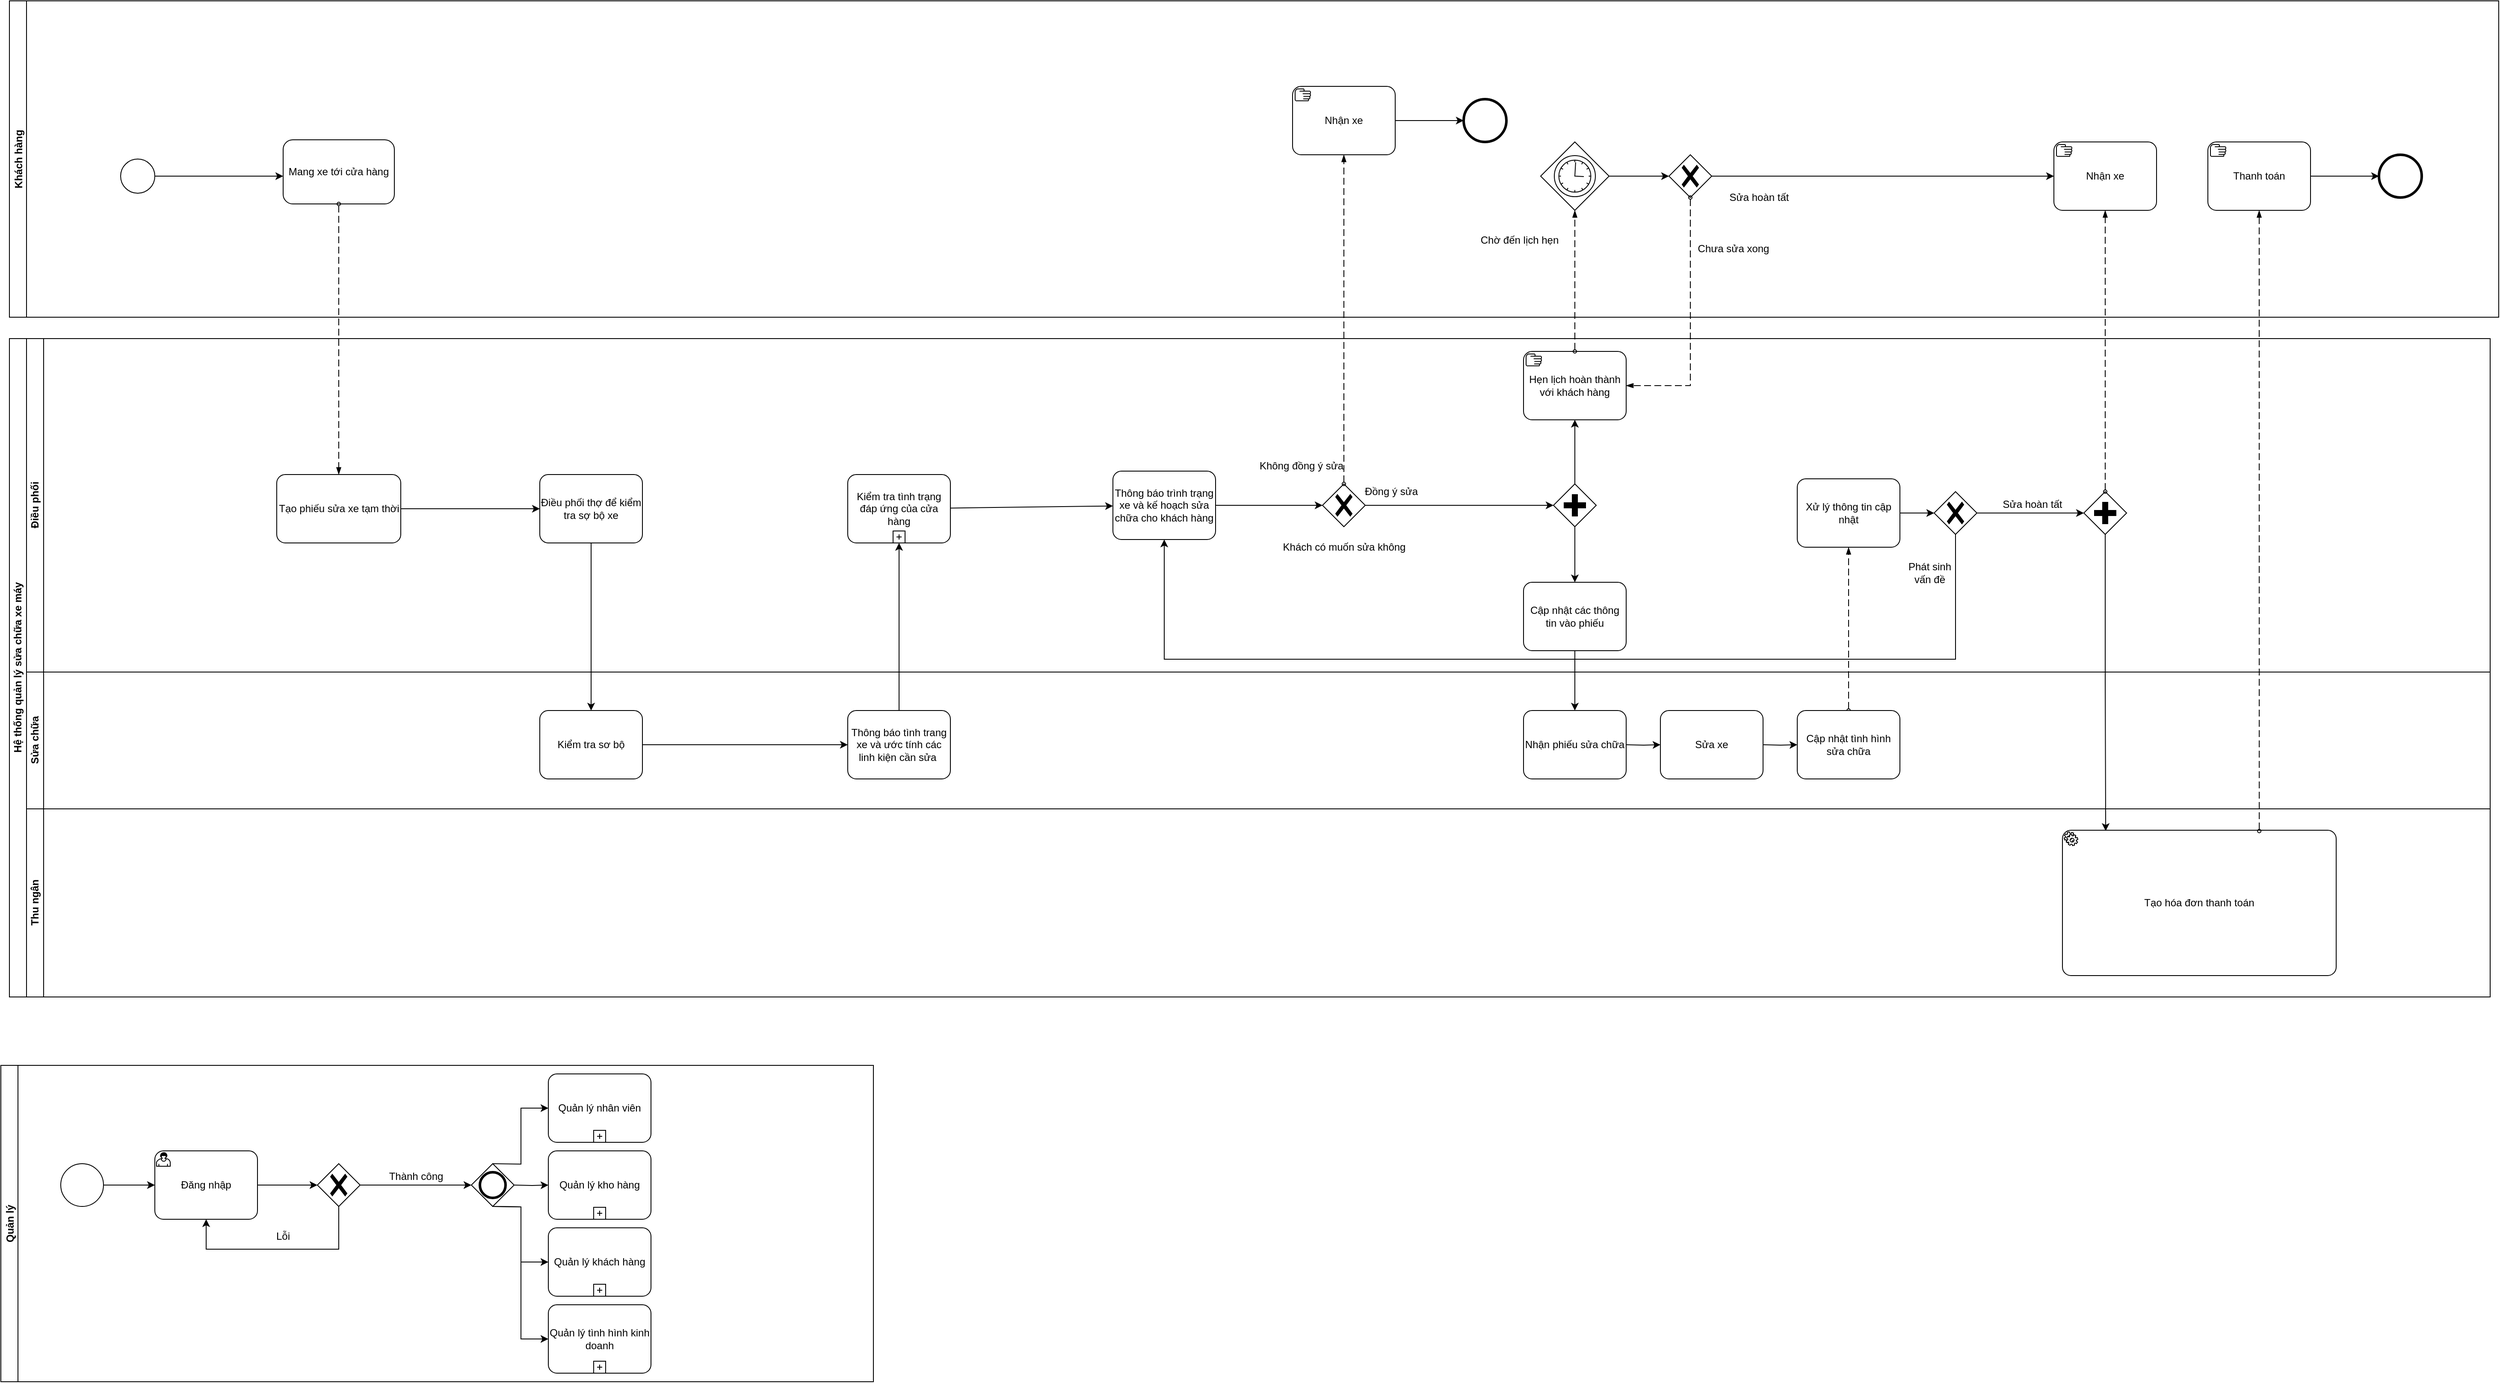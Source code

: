<mxfile version="18.0.1" type="device" pages="4"><diagram id="p0h-zCFJF-XMpxxer-a9" name="Tổng quan"><mxGraphModel dx="5190" dy="4105" grid="1" gridSize="10" guides="1" tooltips="1" connect="1" arrows="1" fold="1" page="1" pageScale="1" pageWidth="1600" pageHeight="900" math="0" shadow="0"><root><mxCell id="0"/><mxCell id="1" parent="0"/><mxCell id="v5jHZDPW4fFupWbQQI6u-5" value="Hệ thống quản lý sửa chữa xe máy" style="swimlane;html=1;childLayout=stackLayout;resizeParent=1;resizeParentMax=0;horizontal=0;startSize=20;horizontalStack=0;" parent="1" vertex="1"><mxGeometry x="40" y="230" width="2900" height="770" as="geometry"/></mxCell><mxCell id="v5jHZDPW4fFupWbQQI6u-6" value="Điều phối" style="swimlane;html=1;startSize=20;horizontal=0;" parent="v5jHZDPW4fFupWbQQI6u-5" vertex="1"><mxGeometry x="20" width="2880" height="390" as="geometry"/></mxCell><mxCell id="v5jHZDPW4fFupWbQQI6u-37" value="Kiểm tra tình trạng đáp ứng của cửa hàng" style="points=[[0.25,0,0],[0.5,0,0],[0.75,0,0],[1,0.25,0],[1,0.5,0],[1,0.75,0],[0.75,1,0],[0.5,1,0],[0.25,1,0],[0,0.75,0],[0,0.5,0],[0,0.25,0]];shape=mxgraph.bpmn.task;whiteSpace=wrap;rectStyle=rounded;size=10;taskMarker=abstract;isLoopSub=1;rounded=0;strokeColor=default;" parent="v5jHZDPW4fFupWbQQI6u-6" vertex="1"><mxGeometry x="960" y="159" width="120" height="80" as="geometry"/></mxCell><mxCell id="v5jHZDPW4fFupWbQQI6u-53" style="edgeStyle=orthogonalEdgeStyle;rounded=0;orthogonalLoop=1;jettySize=auto;html=1;" parent="v5jHZDPW4fFupWbQQI6u-6" target="v5jHZDPW4fFupWbQQI6u-52" edge="1" source="ldEVwkU6t6LXdBscrzqg-14"><mxGeometry relative="1" as="geometry"><mxPoint x="2190" y="204" as="sourcePoint"/></mxGeometry></mxCell><mxCell id="v5jHZDPW4fFupWbQQI6u-56" style="edgeStyle=orthogonalEdgeStyle;rounded=0;orthogonalLoop=1;jettySize=auto;html=1;" parent="v5jHZDPW4fFupWbQQI6u-6" source="v5jHZDPW4fFupWbQQI6u-52" target="v5jHZDPW4fFupWbQQI6u-55" edge="1"><mxGeometry relative="1" as="geometry"><mxPoint x="2400" y="129" as="targetPoint"/><Array as="points"><mxPoint x="2370" y="204"/><mxPoint x="2370" y="204"/></Array></mxGeometry></mxCell><mxCell id="v5jHZDPW4fFupWbQQI6u-52" value="" style="points=[[0.25,0.25,0],[0.5,0,0],[0.75,0.25,0],[1,0.5,0],[0.75,0.75,0],[0.5,1,0],[0.25,0.75,0],[0,0.5,0]];shape=mxgraph.bpmn.gateway2;html=1;verticalLabelPosition=bottom;labelBackgroundColor=#ffffff;verticalAlign=top;align=center;perimeter=rhombusPerimeter;outlineConnect=0;outline=none;symbol=none;gwType=exclusive;rounded=0;strokeColor=default;" parent="v5jHZDPW4fFupWbQQI6u-6" vertex="1"><mxGeometry x="2230" y="179" width="50" height="50" as="geometry"/></mxCell><mxCell id="v5jHZDPW4fFupWbQQI6u-55" value="" style="points=[[0.25,0.25,0],[0.5,0,0],[0.75,0.25,0],[1,0.5,0],[0.75,0.75,0],[0.5,1,0],[0.25,0.75,0],[0,0.5,0]];shape=mxgraph.bpmn.gateway2;html=1;verticalLabelPosition=bottom;labelBackgroundColor=#ffffff;verticalAlign=top;align=center;perimeter=rhombusPerimeter;outlineConnect=0;outline=none;symbol=none;gwType=parallel;rounded=0;strokeColor=default;" parent="v5jHZDPW4fFupWbQQI6u-6" vertex="1"><mxGeometry x="2405" y="179" width="50" height="50" as="geometry"/></mxCell><mxCell id="v5jHZDPW4fFupWbQQI6u-57" value="Sửa hoàn tất" style="text;html=1;strokeColor=none;fillColor=none;align=center;verticalAlign=middle;whiteSpace=wrap;rounded=0;" parent="v5jHZDPW4fFupWbQQI6u-6" vertex="1"><mxGeometry x="2300" y="179" width="90" height="30" as="geometry"/></mxCell><mxCell id="80jyqfgwuTs4RprgwyXy-2" style="edgeStyle=orthogonalEdgeStyle;rounded=0;orthogonalLoop=1;jettySize=auto;html=1;exitX=1;exitY=0.5;exitDx=0;exitDy=0;exitPerimeter=0;" parent="v5jHZDPW4fFupWbQQI6u-6" source="9EQvEu14PsmmzbZnOJBk-1" target="GuH3VwIG147HPcyBnT8T-10" edge="1"><mxGeometry relative="1" as="geometry"><mxPoint x="1760" y="155" as="targetPoint"/></mxGeometry></mxCell><mxCell id="9EQvEu14PsmmzbZnOJBk-1" value="" style="points=[[0.25,0.25,0],[0.5,0,0],[0.75,0.25,0],[1,0.5,0],[0.75,0.75,0],[0.5,1,0],[0.25,0.75,0],[0,0.5,0]];shape=mxgraph.bpmn.gateway2;html=1;verticalLabelPosition=bottom;labelBackgroundColor=#ffffff;verticalAlign=top;align=center;perimeter=rhombusPerimeter;outlineConnect=0;outline=none;symbol=none;gwType=exclusive;rounded=0;strokeColor=default;" parent="v5jHZDPW4fFupWbQQI6u-6" vertex="1"><mxGeometry x="1515" y="170" width="50" height="50" as="geometry"/></mxCell><mxCell id="9EQvEu14PsmmzbZnOJBk-4" value="Không đồng ý sửa" style="text;html=1;align=center;verticalAlign=middle;resizable=0;points=[];autosize=1;strokeColor=none;fillColor=none;" parent="v5jHZDPW4fFupWbQQI6u-6" vertex="1"><mxGeometry x="1430" y="134" width="120" height="30" as="geometry"/></mxCell><mxCell id="80jyqfgwuTs4RprgwyXy-3" value="Đồng ý sửa" style="text;html=1;align=center;verticalAlign=middle;resizable=0;points=[];autosize=1;strokeColor=none;fillColor=none;" parent="v5jHZDPW4fFupWbQQI6u-6" vertex="1"><mxGeometry x="1550" y="164" width="90" height="30" as="geometry"/></mxCell><mxCell id="80jyqfgwuTs4RprgwyXy-11" value="Phát sinh vấn đề" style="text;html=1;strokeColor=none;fillColor=none;align=center;verticalAlign=middle;whiteSpace=wrap;rounded=0;" parent="v5jHZDPW4fFupWbQQI6u-6" vertex="1"><mxGeometry x="2190" y="259" width="70" height="30" as="geometry"/></mxCell><mxCell id="GuH3VwIG147HPcyBnT8T-11" style="edgeStyle=orthogonalEdgeStyle;rounded=0;orthogonalLoop=1;jettySize=auto;html=1;entryX=0.5;entryY=0;entryDx=0;entryDy=0;entryPerimeter=0;" parent="v5jHZDPW4fFupWbQQI6u-6" source="GuH3VwIG147HPcyBnT8T-10" edge="1"><mxGeometry relative="1" as="geometry"><mxPoint x="1810" y="285" as="targetPoint"/></mxGeometry></mxCell><mxCell id="fCFEYFIJh_P_er85yEgJ-2" style="edgeStyle=orthogonalEdgeStyle;rounded=0;orthogonalLoop=1;jettySize=auto;html=1;exitX=0.5;exitY=0;exitDx=0;exitDy=0;exitPerimeter=0;entryX=0.5;entryY=1;entryDx=0;entryDy=0;entryPerimeter=0;" parent="v5jHZDPW4fFupWbQQI6u-6" source="GuH3VwIG147HPcyBnT8T-10" target="fCFEYFIJh_P_er85yEgJ-1" edge="1"><mxGeometry relative="1" as="geometry"/></mxCell><mxCell id="GuH3VwIG147HPcyBnT8T-10" value="" style="points=[[0.25,0.25,0],[0.5,0,0],[0.75,0.25,0],[1,0.5,0],[0.75,0.75,0],[0.5,1,0],[0.25,0.75,0],[0,0.5,0]];shape=mxgraph.bpmn.gateway2;html=1;verticalLabelPosition=bottom;labelBackgroundColor=#ffffff;verticalAlign=top;align=center;perimeter=rhombusPerimeter;outlineConnect=0;outline=none;symbol=none;gwType=parallel;rounded=0;strokeColor=default;" parent="v5jHZDPW4fFupWbQQI6u-6" vertex="1"><mxGeometry x="1785" y="170" width="50" height="50" as="geometry"/></mxCell><mxCell id="fCFEYFIJh_P_er85yEgJ-1" value="Hẹn lịch hoàn thành với khách hàng" style="points=[[0.25,0,0],[0.5,0,0],[0.75,0,0],[1,0.25,0],[1,0.5,0],[1,0.75,0],[0.75,1,0],[0.5,1,0],[0.25,1,0],[0,0.75,0],[0,0.5,0],[0,0.25,0]];shape=mxgraph.bpmn.task;whiteSpace=wrap;rectStyle=rounded;size=10;taskMarker=manual;rounded=0;strokeColor=default;" parent="v5jHZDPW4fFupWbQQI6u-6" vertex="1"><mxGeometry x="1750" y="15" width="120" height="80" as="geometry"/></mxCell><mxCell id="FqP6sV1nlRpO5HtAJ-EK-13" value="Khách có muốn sửa không" style="text;html=1;align=center;verticalAlign=middle;resizable=0;points=[];autosize=1;strokeColor=none;fillColor=none;" parent="v5jHZDPW4fFupWbQQI6u-6" vertex="1"><mxGeometry x="1455" y="229" width="170" height="30" as="geometry"/></mxCell><mxCell id="PkiTw06CRmydBJIM0kl1-2" value="" style="endArrow=classic;html=1;rounded=0;" parent="v5jHZDPW4fFupWbQQI6u-6" edge="1" target="ldEVwkU6t6LXdBscrzqg-2" source="ldEVwkU6t6LXdBscrzqg-1"><mxGeometry width="50" height="50" relative="1" as="geometry"><mxPoint x="400" y="199" as="sourcePoint"/><mxPoint x="540" y="199" as="targetPoint"/></mxGeometry></mxCell><mxCell id="ldEVwkU6t6LXdBscrzqg-1" value="Tạo phiếu sửa xe tạm thời" style="points=[[0.25,0,0],[0.5,0,0],[0.75,0,0],[1,0.25,0],[1,0.5,0],[1,0.75,0],[0.75,1,0],[0.5,1,0],[0.25,1,0],[0,0.75,0],[0,0.5,0],[0,0.25,0]];shape=mxgraph.bpmn.task;whiteSpace=wrap;rectStyle=rounded;size=10;taskMarker=abstract;" parent="v5jHZDPW4fFupWbQQI6u-6" vertex="1"><mxGeometry x="292.5" y="159" width="145" height="80" as="geometry"/></mxCell><mxCell id="ldEVwkU6t6LXdBscrzqg-2" value="Điều phối thợ để kiểm tra sợ bộ xe" style="points=[[0.25,0,0],[0.5,0,0],[0.75,0,0],[1,0.25,0],[1,0.5,0],[1,0.75,0],[0.75,1,0],[0.5,1,0],[0.25,1,0],[0,0.75,0],[0,0.5,0],[0,0.25,0]];shape=mxgraph.bpmn.task;whiteSpace=wrap;rectStyle=rounded;size=10;taskMarker=abstract;" parent="v5jHZDPW4fFupWbQQI6u-6" vertex="1"><mxGeometry x="600" y="159" width="120" height="80" as="geometry"/></mxCell><mxCell id="ldEVwkU6t6LXdBscrzqg-4" value="Thông báo trình trạng xe và kế hoạch sửa chữa cho khách hàng" style="points=[[0.25,0,0],[0.5,0,0],[0.75,0,0],[1,0.25,0],[1,0.5,0],[1,0.75,0],[0.75,1,0],[0.5,1,0],[0.25,1,0],[0,0.75,0],[0,0.5,0],[0,0.25,0]];shape=mxgraph.bpmn.task;whiteSpace=wrap;rectStyle=rounded;size=10;taskMarker=abstract;" parent="v5jHZDPW4fFupWbQQI6u-6" vertex="1"><mxGeometry x="1270" y="155" width="120" height="80" as="geometry"/></mxCell><mxCell id="ldEVwkU6t6LXdBscrzqg-5" value="" style="endArrow=classic;html=1;rounded=0;" parent="v5jHZDPW4fFupWbQQI6u-6" source="v5jHZDPW4fFupWbQQI6u-37" target="ldEVwkU6t6LXdBscrzqg-4" edge="1"><mxGeometry width="50" height="50" relative="1" as="geometry"><mxPoint x="890" y="214" as="sourcePoint"/><mxPoint x="1080" y="214" as="targetPoint"/></mxGeometry></mxCell><mxCell id="ldEVwkU6t6LXdBscrzqg-6" value="" style="endArrow=classic;html=1;rounded=0;exitX=1;exitY=0.5;exitDx=0;exitDy=0;exitPerimeter=0;entryX=0;entryY=0.5;entryDx=0;entryDy=0;entryPerimeter=0;" parent="v5jHZDPW4fFupWbQQI6u-6" source="ldEVwkU6t6LXdBscrzqg-4" target="9EQvEu14PsmmzbZnOJBk-1" edge="1"><mxGeometry width="50" height="50" relative="1" as="geometry"><mxPoint x="1200" y="214" as="sourcePoint"/><mxPoint x="1310.0" y="214" as="targetPoint"/></mxGeometry></mxCell><mxCell id="ldEVwkU6t6LXdBscrzqg-9" value="Cập nhật các thông tin vào phiếu" style="points=[[0.25,0,0],[0.5,0,0],[0.75,0,0],[1,0.25,0],[1,0.5,0],[1,0.75,0],[0.75,1,0],[0.5,1,0],[0.25,1,0],[0,0.75,0],[0,0.5,0],[0,0.25,0]];shape=mxgraph.bpmn.task;whiteSpace=wrap;rectStyle=rounded;size=10;taskMarker=abstract;" parent="v5jHZDPW4fFupWbQQI6u-6" vertex="1"><mxGeometry x="1750" y="285" width="120" height="80" as="geometry"/></mxCell><mxCell id="ldEVwkU6t6LXdBscrzqg-14" value="Xử lý thông tin cập nhật" style="points=[[0.25,0,0],[0.5,0,0],[0.75,0,0],[1,0.25,0],[1,0.5,0],[1,0.75,0],[0.75,1,0],[0.5,1,0],[0.25,1,0],[0,0.75,0],[0,0.5,0],[0,0.25,0]];shape=mxgraph.bpmn.task;whiteSpace=wrap;rectStyle=rounded;size=10;taskMarker=abstract;" parent="v5jHZDPW4fFupWbQQI6u-6" vertex="1"><mxGeometry x="2070" y="164" width="120" height="80" as="geometry"/></mxCell><mxCell id="ldEVwkU6t6LXdBscrzqg-15" style="edgeStyle=orthogonalEdgeStyle;rounded=0;orthogonalLoop=1;jettySize=auto;html=1;" parent="v5jHZDPW4fFupWbQQI6u-6" source="v5jHZDPW4fFupWbQQI6u-52" target="ldEVwkU6t6LXdBscrzqg-4" edge="1"><mxGeometry relative="1" as="geometry"><mxPoint x="1795" y="214" as="targetPoint"/><mxPoint x="1670" y="214" as="sourcePoint"/><Array as="points"><mxPoint x="2255" y="375"/><mxPoint x="1330" y="375"/></Array></mxGeometry></mxCell><mxCell id="80jyqfgwuTs4RprgwyXy-6" value="" style="dashed=1;dashPattern=8 4;endArrow=blockThin;endFill=1;startArrow=oval;startFill=0;endSize=6;startSize=4;rounded=0;exitX=0.5;exitY=0;exitDx=0;exitDy=0;exitPerimeter=0;" parent="v5jHZDPW4fFupWbQQI6u-5" edge="1"><mxGeometry width="160" relative="1" as="geometry"><mxPoint x="2150" y="435" as="sourcePoint"/><mxPoint x="2150" y="244" as="targetPoint"/></mxGeometry></mxCell><mxCell id="v5jHZDPW4fFupWbQQI6u-7" value="Sửa chữa" style="swimlane;html=1;startSize=20;horizontal=0;" parent="v5jHZDPW4fFupWbQQI6u-5" vertex="1"><mxGeometry x="20" y="390" width="2880" height="160" as="geometry"/></mxCell><mxCell id="v5jHZDPW4fFupWbQQI6u-49" style="edgeStyle=orthogonalEdgeStyle;rounded=0;orthogonalLoop=1;jettySize=auto;html=1;" parent="v5jHZDPW4fFupWbQQI6u-7" edge="1"><mxGeometry relative="1" as="geometry"><mxPoint x="1870" y="85" as="sourcePoint"/><mxPoint x="1910" y="85" as="targetPoint"/></mxGeometry></mxCell><mxCell id="v5jHZDPW4fFupWbQQI6u-50" style="edgeStyle=orthogonalEdgeStyle;rounded=0;orthogonalLoop=1;jettySize=auto;html=1;entryX=0;entryY=0.5;entryDx=0;entryDy=0;entryPerimeter=0;" parent="v5jHZDPW4fFupWbQQI6u-7" edge="1"><mxGeometry relative="1" as="geometry"><mxPoint x="2030" y="85" as="sourcePoint"/><mxPoint x="2070" y="85" as="targetPoint"/></mxGeometry></mxCell><mxCell id="81cnsh_gIkUJdfWjpG6X-12" value="" style="edgeStyle=orthogonalEdgeStyle;rounded=0;orthogonalLoop=1;jettySize=auto;html=1;" parent="v5jHZDPW4fFupWbQQI6u-7" edge="1" target="ldEVwkU6t6LXdBscrzqg-10" source="ldEVwkU6t6LXdBscrzqg-3"><mxGeometry relative="1" as="geometry"><mxPoint x="880" y="95" as="sourcePoint"/><mxPoint x="1070" y="95" as="targetPoint"/></mxGeometry></mxCell><mxCell id="ldEVwkU6t6LXdBscrzqg-3" value="Kiểm tra sơ bộ" style="points=[[0.25,0,0],[0.5,0,0],[0.75,0,0],[1,0.25,0],[1,0.5,0],[1,0.75,0],[0.75,1,0],[0.5,1,0],[0.25,1,0],[0,0.75,0],[0,0.5,0],[0,0.25,0]];shape=mxgraph.bpmn.task;whiteSpace=wrap;rectStyle=rounded;size=10;taskMarker=abstract;" parent="v5jHZDPW4fFupWbQQI6u-7" vertex="1"><mxGeometry x="600" y="45" width="120" height="80" as="geometry"/></mxCell><mxCell id="ldEVwkU6t6LXdBscrzqg-10" value="Thông báo tình trang xe và ước tính các linh kiện cần sửa " style="points=[[0.25,0,0],[0.5,0,0],[0.75,0,0],[1,0.25,0],[1,0.5,0],[1,0.75,0],[0.75,1,0],[0.5,1,0],[0.25,1,0],[0,0.75,0],[0,0.5,0],[0,0.25,0]];shape=mxgraph.bpmn.task;whiteSpace=wrap;rectStyle=rounded;size=10;taskMarker=abstract;" parent="v5jHZDPW4fFupWbQQI6u-7" vertex="1"><mxGeometry x="960" y="45" width="120" height="80" as="geometry"/></mxCell><mxCell id="ldEVwkU6t6LXdBscrzqg-11" value="Nhận phiếu sửa chữa" style="points=[[0.25,0,0],[0.5,0,0],[0.75,0,0],[1,0.25,0],[1,0.5,0],[1,0.75,0],[0.75,1,0],[0.5,1,0],[0.25,1,0],[0,0.75,0],[0,0.5,0],[0,0.25,0]];shape=mxgraph.bpmn.task;whiteSpace=wrap;rectStyle=rounded;size=10;taskMarker=abstract;" parent="v5jHZDPW4fFupWbQQI6u-7" vertex="1"><mxGeometry x="1750" y="45" width="120" height="80" as="geometry"/></mxCell><mxCell id="ldEVwkU6t6LXdBscrzqg-12" value="Sửa xe" style="points=[[0.25,0,0],[0.5,0,0],[0.75,0,0],[1,0.25,0],[1,0.5,0],[1,0.75,0],[0.75,1,0],[0.5,1,0],[0.25,1,0],[0,0.75,0],[0,0.5,0],[0,0.25,0]];shape=mxgraph.bpmn.task;whiteSpace=wrap;rectStyle=rounded;size=10;taskMarker=abstract;" parent="v5jHZDPW4fFupWbQQI6u-7" vertex="1"><mxGeometry x="1910" y="45" width="120" height="80" as="geometry"/></mxCell><mxCell id="ldEVwkU6t6LXdBscrzqg-13" value="Cập nhật tình hình sửa chữa" style="points=[[0.25,0,0],[0.5,0,0],[0.75,0,0],[1,0.25,0],[1,0.5,0],[1,0.75,0],[0.75,1,0],[0.5,1,0],[0.25,1,0],[0,0.75,0],[0,0.5,0],[0,0.25,0]];shape=mxgraph.bpmn.task;whiteSpace=wrap;rectStyle=rounded;size=10;taskMarker=abstract;" parent="v5jHZDPW4fFupWbQQI6u-7" vertex="1"><mxGeometry x="2070" y="45" width="120" height="80" as="geometry"/></mxCell><mxCell id="v5jHZDPW4fFupWbQQI6u-8" value="Thu ngân" style="swimlane;html=1;startSize=20;horizontal=0;" parent="v5jHZDPW4fFupWbQQI6u-5" vertex="1"><mxGeometry x="20" y="550" width="2880" height="220" as="geometry"/></mxCell><mxCell id="v5jHZDPW4fFupWbQQI6u-66" value="Tạo hóa đơn thanh toán" style="points=[[0.25,0,0],[0.5,0,0],[0.75,0,0],[1,0.25,0],[1,0.5,0],[1,0.75,0],[0.75,1,0],[0.5,1,0],[0.25,1,0],[0,0.75,0],[0,0.5,0],[0,0.25,0]];shape=mxgraph.bpmn.task;whiteSpace=wrap;rectStyle=rounded;size=10;taskMarker=service;rounded=0;strokeColor=default;" parent="v5jHZDPW4fFupWbQQI6u-8" vertex="1"><mxGeometry x="2380" y="25" width="320" height="170" as="geometry"/></mxCell><mxCell id="kRq65CttHhmV82mEK9Em-3" style="edgeStyle=orthogonalEdgeStyle;rounded=0;orthogonalLoop=1;jettySize=auto;html=1;" edge="1" parent="v5jHZDPW4fFupWbQQI6u-5" source="ldEVwkU6t6LXdBscrzqg-2" target="ldEVwkU6t6LXdBscrzqg-3"><mxGeometry relative="1" as="geometry"><mxPoint x="820" y="270" as="sourcePoint"/></mxGeometry></mxCell><mxCell id="-9FuWQsB_hPMVm6zbfRu-1" style="edgeStyle=orthogonalEdgeStyle;rounded=0;orthogonalLoop=1;jettySize=auto;html=1;" edge="1" parent="v5jHZDPW4fFupWbQQI6u-5" source="ldEVwkU6t6LXdBscrzqg-10" target="v5jHZDPW4fFupWbQQI6u-37"><mxGeometry relative="1" as="geometry"/></mxCell><mxCell id="2nO98FeOzyo3CgpejFK5-1" style="edgeStyle=orthogonalEdgeStyle;rounded=0;orthogonalLoop=1;jettySize=auto;html=1;" edge="1" parent="v5jHZDPW4fFupWbQQI6u-5" source="ldEVwkU6t6LXdBscrzqg-9" target="ldEVwkU6t6LXdBscrzqg-11"><mxGeometry relative="1" as="geometry"/></mxCell><mxCell id="2nO98FeOzyo3CgpejFK5-2" style="edgeStyle=orthogonalEdgeStyle;rounded=0;orthogonalLoop=1;jettySize=auto;html=1;entryX=0.158;entryY=0.005;entryDx=0;entryDy=0;entryPerimeter=0;" edge="1" parent="v5jHZDPW4fFupWbQQI6u-5" source="v5jHZDPW4fFupWbQQI6u-55" target="v5jHZDPW4fFupWbQQI6u-66"><mxGeometry relative="1" as="geometry"><mxPoint x="2450" y="570" as="targetPoint"/></mxGeometry></mxCell><mxCell id="v5jHZDPW4fFupWbQQI6u-24" value="Khách hàng" style="swimlane;startSize=20;horizontal=0;rounded=0;strokeColor=default;" parent="1" vertex="1"><mxGeometry x="40" y="-165" width="2910" height="370" as="geometry"/></mxCell><mxCell id="GuH3VwIG147HPcyBnT8T-1" style="edgeStyle=orthogonalEdgeStyle;rounded=0;orthogonalLoop=1;jettySize=auto;html=1;" parent="v5jHZDPW4fFupWbQQI6u-24" source="v5jHZDPW4fFupWbQQI6u-25" edge="1" target="G2o9rgDoG2TAMwvPS7mp-2"><mxGeometry relative="1" as="geometry"><mxPoint x="310" y="210" as="targetPoint"/><Array as="points"><mxPoint x="260" y="205"/><mxPoint x="260" y="205"/></Array></mxGeometry></mxCell><mxCell id="v5jHZDPW4fFupWbQQI6u-25" value="" style="points=[[0.145,0.145,0],[0.5,0,0],[0.855,0.145,0],[1,0.5,0],[0.855,0.855,0],[0.5,1,0],[0.145,0.855,0],[0,0.5,0]];shape=mxgraph.bpmn.event;html=1;verticalLabelPosition=bottom;labelBackgroundColor=#ffffff;verticalAlign=top;align=center;perimeter=ellipsePerimeter;outlineConnect=0;aspect=fixed;outline=standard;symbol=general;rounded=0;strokeColor=default;" parent="v5jHZDPW4fFupWbQQI6u-24" vertex="1"><mxGeometry x="130" y="185" width="40" height="40" as="geometry"/></mxCell><mxCell id="v5jHZDPW4fFupWbQQI6u-40" value="Nhận xe" style="points=[[0.25,0,0],[0.5,0,0],[0.75,0,0],[1,0.25,0],[1,0.5,0],[1,0.75,0],[0.75,1,0],[0.5,1,0],[0.25,1,0],[0,0.75,0],[0,0.5,0],[0,0.25,0]];shape=mxgraph.bpmn.task;whiteSpace=wrap;rectStyle=rounded;size=10;taskMarker=manual;rounded=0;strokeColor=default;" parent="v5jHZDPW4fFupWbQQI6u-24" vertex="1"><mxGeometry x="1500" y="100" width="120" height="80" as="geometry"/></mxCell><mxCell id="v5jHZDPW4fFupWbQQI6u-60" value="Nhận xe" style="points=[[0.25,0,0],[0.5,0,0],[0.75,0,0],[1,0.25,0],[1,0.5,0],[1,0.75,0],[0.75,1,0],[0.5,1,0],[0.25,1,0],[0,0.75,0],[0,0.5,0],[0,0.25,0]];shape=mxgraph.bpmn.task;whiteSpace=wrap;rectStyle=rounded;size=10;taskMarker=manual;rounded=0;strokeColor=default;" parent="v5jHZDPW4fFupWbQQI6u-24" vertex="1"><mxGeometry x="2390" y="165" width="120" height="80" as="geometry"/></mxCell><mxCell id="v5jHZDPW4fFupWbQQI6u-71" style="edgeStyle=orthogonalEdgeStyle;rounded=0;orthogonalLoop=1;jettySize=auto;html=1;entryX=0;entryY=0.5;entryDx=0;entryDy=0;entryPerimeter=0;" parent="v5jHZDPW4fFupWbQQI6u-24" source="v5jHZDPW4fFupWbQQI6u-69" target="v5jHZDPW4fFupWbQQI6u-70" edge="1"><mxGeometry relative="1" as="geometry"/></mxCell><mxCell id="v5jHZDPW4fFupWbQQI6u-69" value="Thanh toán" style="points=[[0.25,0,0],[0.5,0,0],[0.75,0,0],[1,0.25,0],[1,0.5,0],[1,0.75,0],[0.75,1,0],[0.5,1,0],[0.25,1,0],[0,0.75,0],[0,0.5,0],[0,0.25,0]];shape=mxgraph.bpmn.task;whiteSpace=wrap;rectStyle=rounded;size=10;taskMarker=manual;rounded=0;strokeColor=default;" parent="v5jHZDPW4fFupWbQQI6u-24" vertex="1"><mxGeometry x="2570" y="165" width="120" height="80" as="geometry"/></mxCell><mxCell id="v5jHZDPW4fFupWbQQI6u-70" value="" style="points=[[0.145,0.145,0],[0.5,0,0],[0.855,0.145,0],[1,0.5,0],[0.855,0.855,0],[0.5,1,0],[0.145,0.855,0],[0,0.5,0]];shape=mxgraph.bpmn.event;html=1;verticalLabelPosition=bottom;labelBackgroundColor=#ffffff;verticalAlign=top;align=center;perimeter=ellipsePerimeter;outlineConnect=0;aspect=fixed;outline=end;symbol=terminate2;rounded=0;strokeColor=default;" parent="v5jHZDPW4fFupWbQQI6u-24" vertex="1"><mxGeometry x="2770" y="180" width="50" height="50" as="geometry"/></mxCell><mxCell id="v5jHZDPW4fFupWbQQI6u-11" value="" style="points=[[0.145,0.145,0],[0.5,0,0],[0.855,0.145,0],[1,0.5,0],[0.855,0.855,0],[0.5,1,0],[0.145,0.855,0],[0,0.5,0]];shape=mxgraph.bpmn.event;html=1;verticalLabelPosition=bottom;labelBackgroundColor=#ffffff;verticalAlign=top;align=center;perimeter=ellipsePerimeter;outlineConnect=0;aspect=fixed;outline=end;symbol=terminate2;rounded=0;strokeColor=default;" parent="v5jHZDPW4fFupWbQQI6u-24" vertex="1"><mxGeometry x="1700" y="115" width="50" height="50" as="geometry"/></mxCell><mxCell id="v5jHZDPW4fFupWbQQI6u-44" style="edgeStyle=orthogonalEdgeStyle;rounded=0;orthogonalLoop=1;jettySize=auto;html=1;exitX=1;exitY=0.5;exitDx=0;exitDy=0;exitPerimeter=0;" parent="v5jHZDPW4fFupWbQQI6u-24" source="v5jHZDPW4fFupWbQQI6u-40" target="v5jHZDPW4fFupWbQQI6u-11" edge="1"><mxGeometry relative="1" as="geometry"/></mxCell><mxCell id="fCFEYFIJh_P_er85yEgJ-8" style="edgeStyle=orthogonalEdgeStyle;rounded=0;orthogonalLoop=1;jettySize=auto;html=1;exitX=1;exitY=0.5;exitDx=0;exitDy=0;exitPerimeter=0;entryX=0;entryY=0.5;entryDx=0;entryDy=0;entryPerimeter=0;" parent="v5jHZDPW4fFupWbQQI6u-24" source="fCFEYFIJh_P_er85yEgJ-3" target="fCFEYFIJh_P_er85yEgJ-7" edge="1"><mxGeometry relative="1" as="geometry"/></mxCell><mxCell id="fCFEYFIJh_P_er85yEgJ-3" value="" style="points=[[0.25,0.25,0],[0.5,0,0],[0.75,0.25,0],[1,0.5,0],[0.75,0.75,0],[0.5,1,0],[0.25,0.75,0],[0,0.5,0]];shape=mxgraph.bpmn.gateway2;html=1;verticalLabelPosition=bottom;labelBackgroundColor=#ffffff;verticalAlign=top;align=center;perimeter=rhombusPerimeter;outlineConnect=0;outline=standard;symbol=timer;rounded=0;strokeColor=default;" parent="v5jHZDPW4fFupWbQQI6u-24" vertex="1"><mxGeometry x="1790" y="165" width="80" height="80" as="geometry"/></mxCell><mxCell id="fCFEYFIJh_P_er85yEgJ-5" value="Chờ đến lịch hẹn" style="text;html=1;align=center;verticalAlign=middle;resizable=0;points=[];autosize=1;strokeColor=none;fillColor=none;" parent="v5jHZDPW4fFupWbQQI6u-24" vertex="1"><mxGeometry x="1710" y="265" width="110" height="30" as="geometry"/></mxCell><mxCell id="fCFEYFIJh_P_er85yEgJ-9" style="edgeStyle=orthogonalEdgeStyle;rounded=0;orthogonalLoop=1;jettySize=auto;html=1;exitX=1;exitY=0.5;exitDx=0;exitDy=0;exitPerimeter=0;" parent="v5jHZDPW4fFupWbQQI6u-24" source="fCFEYFIJh_P_er85yEgJ-7" target="v5jHZDPW4fFupWbQQI6u-60" edge="1"><mxGeometry relative="1" as="geometry"/></mxCell><mxCell id="fCFEYFIJh_P_er85yEgJ-7" value="" style="points=[[0.25,0.25,0],[0.5,0,0],[0.75,0.25,0],[1,0.5,0],[0.75,0.75,0],[0.5,1,0],[0.25,0.75,0],[0,0.5,0]];shape=mxgraph.bpmn.gateway2;html=1;verticalLabelPosition=bottom;labelBackgroundColor=#ffffff;verticalAlign=top;align=center;perimeter=rhombusPerimeter;outlineConnect=0;outline=none;symbol=none;gwType=exclusive;rounded=0;strokeColor=default;" parent="v5jHZDPW4fFupWbQQI6u-24" vertex="1"><mxGeometry x="1940" y="180" width="50" height="50" as="geometry"/></mxCell><mxCell id="fCFEYFIJh_P_er85yEgJ-13" value="Chưa sửa xong" style="text;html=1;align=center;verticalAlign=middle;resizable=0;points=[];autosize=1;strokeColor=none;fillColor=none;" parent="v5jHZDPW4fFupWbQQI6u-24" vertex="1"><mxGeometry x="1960" y="275" width="110" height="30" as="geometry"/></mxCell><mxCell id="G2o9rgDoG2TAMwvPS7mp-2" value="Mang xe tới cửa hàng" style="rounded=1;whiteSpace=wrap;html=1;" parent="v5jHZDPW4fFupWbQQI6u-24" vertex="1"><mxGeometry x="320" y="162.5" width="130" height="75" as="geometry"/></mxCell><mxCell id="fCFEYFIJh_P_er85yEgJ-10" value="Sửa hoàn tất" style="text;html=1;align=center;verticalAlign=middle;resizable=0;points=[];autosize=1;strokeColor=none;fillColor=none;" parent="v5jHZDPW4fFupWbQQI6u-24" vertex="1"><mxGeometry x="2000" y="220" width="90" height="20" as="geometry"/></mxCell><mxCell id="v5jHZDPW4fFupWbQQI6u-61" value="" style="dashed=1;dashPattern=8 4;endArrow=blockThin;endFill=1;startArrow=oval;startFill=0;endSize=6;startSize=4;rounded=0;exitX=0.5;exitY=0;exitDx=0;exitDy=0;exitPerimeter=0;" parent="1" source="v5jHZDPW4fFupWbQQI6u-55" target="v5jHZDPW4fFupWbQQI6u-60" edge="1"><mxGeometry width="160" relative="1" as="geometry"><mxPoint x="2085" y="265" as="sourcePoint"/><mxPoint x="2245" y="265" as="targetPoint"/></mxGeometry></mxCell><mxCell id="v5jHZDPW4fFupWbQQI6u-68" value="" style="dashed=1;dashPattern=8 4;endArrow=blockThin;endFill=1;startArrow=oval;startFill=0;endSize=6;startSize=4;rounded=0;exitX=0.719;exitY=0.006;exitDx=0;exitDy=0;exitPerimeter=0;" parent="1" source="v5jHZDPW4fFupWbQQI6u-66" target="v5jHZDPW4fFupWbQQI6u-69" edge="1"><mxGeometry width="160" relative="1" as="geometry"><mxPoint x="2680" y="800" as="sourcePoint"/><mxPoint x="2100" y="397.5" as="targetPoint"/></mxGeometry></mxCell><mxCell id="GuH3VwIG147HPcyBnT8T-8" value="" style="dashed=1;dashPattern=8 4;endArrow=blockThin;endFill=1;startArrow=oval;startFill=0;endSize=6;startSize=4;rounded=0;" parent="1" edge="1" target="ldEVwkU6t6LXdBscrzqg-1" source="G2o9rgDoG2TAMwvPS7mp-2"><mxGeometry width="160" relative="1" as="geometry"><mxPoint x="400.04" y="83.48" as="sourcePoint"/><mxPoint x="400" y="399" as="targetPoint"/></mxGeometry></mxCell><mxCell id="fCFEYFIJh_P_er85yEgJ-4" value="" style="dashed=1;dashPattern=8 4;endArrow=blockThin;endFill=1;startArrow=oval;startFill=0;endSize=6;startSize=4;rounded=0;entryX=0.5;entryY=1;entryDx=0;entryDy=0;entryPerimeter=0;exitX=0.5;exitY=0;exitDx=0;exitDy=0;exitPerimeter=0;" parent="1" source="fCFEYFIJh_P_er85yEgJ-1" target="fCFEYFIJh_P_er85yEgJ-3" edge="1"><mxGeometry width="160" relative="1" as="geometry"><mxPoint x="1960" y="329.0" as="sourcePoint"/><mxPoint x="1960" y="60" as="targetPoint"/></mxGeometry></mxCell><mxCell id="fCFEYFIJh_P_er85yEgJ-20" value="" style="dashed=1;dashPattern=8 4;endArrow=blockThin;endFill=1;startArrow=oval;startFill=0;endSize=6;startSize=4;rounded=0;" parent="1" source="fCFEYFIJh_P_er85yEgJ-7" target="fCFEYFIJh_P_er85yEgJ-1" edge="1"><mxGeometry width="160" relative="1" as="geometry"><mxPoint x="2015" y="165" as="sourcePoint"/><mxPoint x="2010" y="275" as="targetPoint"/><Array as="points"><mxPoint x="2005" y="285"/></Array></mxGeometry></mxCell><mxCell id="fCFEYFIJh_P_er85yEgJ-23" value="Quản lý" style="swimlane;startSize=20;horizontal=0;rounded=0;strokeColor=default;" parent="1" vertex="1"><mxGeometry x="30" y="1080" width="1020" height="370" as="geometry"/></mxCell><mxCell id="j1dtmGjwKR8hmsmfr9J9-1" value="" style="points=[[0.145,0.145,0],[0.5,0,0],[0.855,0.145,0],[1,0.5,0],[0.855,0.855,0],[0.5,1,0],[0.145,0.855,0],[0,0.5,0]];shape=mxgraph.bpmn.event;html=1;verticalLabelPosition=bottom;labelBackgroundColor=#ffffff;verticalAlign=top;align=center;perimeter=ellipsePerimeter;outlineConnect=0;aspect=fixed;outline=standard;symbol=general;rounded=0;strokeColor=default;" parent="fCFEYFIJh_P_er85yEgJ-23" vertex="1"><mxGeometry x="70" y="115" width="50" height="50" as="geometry"/></mxCell><mxCell id="Xqdffq9qBfPCa3pv3ckf-1" style="edgeStyle=orthogonalEdgeStyle;rounded=0;orthogonalLoop=1;jettySize=auto;html=1;exitX=1;exitY=0.5;exitDx=0;exitDy=0;exitPerimeter=0;" parent="fCFEYFIJh_P_er85yEgJ-23" source="j1dtmGjwKR8hmsmfr9J9-1" target="Xqdffq9qBfPCa3pv3ckf-3" edge="1"><mxGeometry relative="1" as="geometry"><mxPoint x="130" y="140" as="sourcePoint"/></mxGeometry></mxCell><mxCell id="Xqdffq9qBfPCa3pv3ckf-3" value="Đăng nhập" style="points=[[0.25,0,0],[0.5,0,0],[0.75,0,0],[1,0.25,0],[1,0.5,0],[1,0.75,0],[0.75,1,0],[0.5,1,0],[0.25,1,0],[0,0.75,0],[0,0.5,0],[0,0.25,0]];shape=mxgraph.bpmn.task;whiteSpace=wrap;rectStyle=rounded;size=10;taskMarker=user;rounded=0;strokeColor=default;" parent="fCFEYFIJh_P_er85yEgJ-23" vertex="1"><mxGeometry x="180" y="100" width="120" height="80" as="geometry"/></mxCell><mxCell id="Xqdffq9qBfPCa3pv3ckf-4" style="edgeStyle=orthogonalEdgeStyle;rounded=0;orthogonalLoop=1;jettySize=auto;html=1;exitX=0.5;exitY=1;exitDx=0;exitDy=0;exitPerimeter=0;entryX=0.5;entryY=1;entryDx=0;entryDy=0;entryPerimeter=0;" parent="fCFEYFIJh_P_er85yEgJ-23" source="Xqdffq9qBfPCa3pv3ckf-5" target="Xqdffq9qBfPCa3pv3ckf-3" edge="1"><mxGeometry relative="1" as="geometry"><mxPoint x="10" y="85" as="targetPoint"/><Array as="points"><mxPoint x="395" y="215"/><mxPoint x="240" y="215"/></Array></mxGeometry></mxCell><mxCell id="Xqdffq9qBfPCa3pv3ckf-8" style="edgeStyle=orthogonalEdgeStyle;rounded=0;orthogonalLoop=1;jettySize=auto;html=1;" parent="fCFEYFIJh_P_er85yEgJ-23" source="Xqdffq9qBfPCa3pv3ckf-5" edge="1"><mxGeometry relative="1" as="geometry"><mxPoint x="550" y="140" as="targetPoint"/></mxGeometry></mxCell><mxCell id="Xqdffq9qBfPCa3pv3ckf-5" value="" style="points=[[0.25,0.25,0],[0.5,0,0],[0.75,0.25,0],[1,0.5,0],[0.75,0.75,0],[0.5,1,0],[0.25,0.75,0],[0,0.5,0]];shape=mxgraph.bpmn.gateway2;html=1;verticalLabelPosition=bottom;labelBackgroundColor=#ffffff;verticalAlign=top;align=center;perimeter=rhombusPerimeter;outlineConnect=0;outline=none;symbol=none;gwType=exclusive;rounded=0;strokeColor=default;" parent="fCFEYFIJh_P_er85yEgJ-23" vertex="1"><mxGeometry x="370" y="115" width="50" height="50" as="geometry"/></mxCell><mxCell id="Xqdffq9qBfPCa3pv3ckf-2" style="edgeStyle=orthogonalEdgeStyle;rounded=0;orthogonalLoop=1;jettySize=auto;html=1;exitX=1;exitY=0.5;exitDx=0;exitDy=0;exitPerimeter=0;entryX=0;entryY=0.5;entryDx=0;entryDy=0;entryPerimeter=0;" parent="fCFEYFIJh_P_er85yEgJ-23" source="Xqdffq9qBfPCa3pv3ckf-3" target="Xqdffq9qBfPCa3pv3ckf-5" edge="1"><mxGeometry relative="1" as="geometry"/></mxCell><mxCell id="Xqdffq9qBfPCa3pv3ckf-6" value="Lỗi" style="text;html=1;strokeColor=none;fillColor=none;align=center;verticalAlign=middle;whiteSpace=wrap;rounded=0;" parent="fCFEYFIJh_P_er85yEgJ-23" vertex="1"><mxGeometry x="290" y="185" width="80" height="30" as="geometry"/></mxCell><mxCell id="n76C8zDrSCiwi-L-CuHd-9" style="edgeStyle=orthogonalEdgeStyle;rounded=0;orthogonalLoop=1;jettySize=auto;html=1;exitX=1;exitY=0.5;exitDx=0;exitDy=0;exitPerimeter=0;" parent="fCFEYFIJh_P_er85yEgJ-23" target="n76C8zDrSCiwi-L-CuHd-8" edge="1"><mxGeometry relative="1" as="geometry"><mxPoint x="600" y="140" as="sourcePoint"/></mxGeometry></mxCell><mxCell id="n76C8zDrSCiwi-L-CuHd-13" style="edgeStyle=orthogonalEdgeStyle;rounded=0;orthogonalLoop=1;jettySize=auto;html=1;exitX=0.5;exitY=0;exitDx=0;exitDy=0;exitPerimeter=0;entryX=0;entryY=0.5;entryDx=0;entryDy=0;entryPerimeter=0;" parent="fCFEYFIJh_P_er85yEgJ-23" target="n76C8zDrSCiwi-L-CuHd-10" edge="1"><mxGeometry relative="1" as="geometry"><mxPoint x="575" y="115" as="sourcePoint"/></mxGeometry></mxCell><mxCell id="n76C8zDrSCiwi-L-CuHd-14" style="edgeStyle=orthogonalEdgeStyle;rounded=0;orthogonalLoop=1;jettySize=auto;html=1;exitX=0.5;exitY=1;exitDx=0;exitDy=0;exitPerimeter=0;entryX=0;entryY=0.5;entryDx=0;entryDy=0;entryPerimeter=0;" parent="fCFEYFIJh_P_er85yEgJ-23" target="n76C8zDrSCiwi-L-CuHd-12" edge="1"><mxGeometry relative="1" as="geometry"><mxPoint x="575" y="165" as="sourcePoint"/></mxGeometry></mxCell><mxCell id="n76C8zDrSCiwi-L-CuHd-15" style="edgeStyle=orthogonalEdgeStyle;rounded=0;orthogonalLoop=1;jettySize=auto;html=1;exitX=0.5;exitY=1;exitDx=0;exitDy=0;exitPerimeter=0;entryX=0;entryY=0.5;entryDx=0;entryDy=0;entryPerimeter=0;" parent="fCFEYFIJh_P_er85yEgJ-23" target="n76C8zDrSCiwi-L-CuHd-11" edge="1"><mxGeometry relative="1" as="geometry"><mxPoint x="575" y="165" as="sourcePoint"/></mxGeometry></mxCell><mxCell id="Xqdffq9qBfPCa3pv3ckf-9" value="Thành công" style="text;html=1;align=center;verticalAlign=middle;resizable=0;points=[];autosize=1;strokeColor=none;fillColor=none;" parent="fCFEYFIJh_P_er85yEgJ-23" vertex="1"><mxGeometry x="440" y="115" width="90" height="30" as="geometry"/></mxCell><mxCell id="n76C8zDrSCiwi-L-CuHd-8" value="Quản lý kho hàng" style="points=[[0.25,0,0],[0.5,0,0],[0.75,0,0],[1,0.25,0],[1,0.5,0],[1,0.75,0],[0.75,1,0],[0.5,1,0],[0.25,1,0],[0,0.75,0],[0,0.5,0],[0,0.25,0]];shape=mxgraph.bpmn.task;whiteSpace=wrap;rectStyle=rounded;size=10;taskMarker=abstract;isLoopSub=1;rounded=0;strokeColor=default;" parent="fCFEYFIJh_P_er85yEgJ-23" vertex="1"><mxGeometry x="640" y="100" width="120" height="80" as="geometry"/></mxCell><mxCell id="n76C8zDrSCiwi-L-CuHd-10" value="Quản lý nhân viên" style="points=[[0.25,0,0],[0.5,0,0],[0.75,0,0],[1,0.25,0],[1,0.5,0],[1,0.75,0],[0.75,1,0],[0.5,1,0],[0.25,1,0],[0,0.75,0],[0,0.5,0],[0,0.25,0]];shape=mxgraph.bpmn.task;whiteSpace=wrap;rectStyle=rounded;size=10;taskMarker=abstract;isLoopSub=1;rounded=0;strokeColor=default;" parent="fCFEYFIJh_P_er85yEgJ-23" vertex="1"><mxGeometry x="640" y="10" width="120" height="80" as="geometry"/></mxCell><mxCell id="n76C8zDrSCiwi-L-CuHd-11" value="Quản lý khách hàng" style="points=[[0.25,0,0],[0.5,0,0],[0.75,0,0],[1,0.25,0],[1,0.5,0],[1,0.75,0],[0.75,1,0],[0.5,1,0],[0.25,1,0],[0,0.75,0],[0,0.5,0],[0,0.25,0]];shape=mxgraph.bpmn.task;whiteSpace=wrap;rectStyle=rounded;size=10;taskMarker=abstract;isLoopSub=1;rounded=0;strokeColor=default;" parent="fCFEYFIJh_P_er85yEgJ-23" vertex="1"><mxGeometry x="640" y="190" width="120" height="80" as="geometry"/></mxCell><mxCell id="n76C8zDrSCiwi-L-CuHd-12" value="Quản lý tình hình kinh doanh" style="points=[[0.25,0,0],[0.5,0,0],[0.75,0,0],[1,0.25,0],[1,0.5,0],[1,0.75,0],[0.75,1,0],[0.5,1,0],[0.25,1,0],[0,0.75,0],[0,0.5,0],[0,0.25,0]];shape=mxgraph.bpmn.task;whiteSpace=wrap;rectStyle=rounded;size=10;taskMarker=abstract;isLoopSub=1;rounded=0;strokeColor=default;" parent="fCFEYFIJh_P_er85yEgJ-23" vertex="1"><mxGeometry x="640" y="280" width="120" height="80" as="geometry"/></mxCell><mxCell id="V9EupKte29TV_pRQfWFM-1" value="" style="points=[[0.25,0.25,0],[0.5,0,0],[0.75,0.25,0],[1,0.5,0],[0.75,0.75,0],[0.5,1,0],[0.25,0.75,0],[0,0.5,0]];shape=mxgraph.bpmn.gateway2;html=1;verticalLabelPosition=bottom;labelBackgroundColor=#ffffff;verticalAlign=top;align=center;perimeter=rhombusPerimeter;outlineConnect=0;outline=end;symbol=general;" parent="fCFEYFIJh_P_er85yEgJ-23" vertex="1"><mxGeometry x="550" y="115" width="50" height="50" as="geometry"/></mxCell><mxCell id="ldEVwkU6t6LXdBscrzqg-8" value="" style="dashed=1;dashPattern=8 4;endArrow=blockThin;endFill=1;startArrow=oval;startFill=0;endSize=6;startSize=4;rounded=0;exitX=0.5;exitY=0;exitDx=0;exitDy=0;exitPerimeter=0;" parent="1" source="9EQvEu14PsmmzbZnOJBk-1" target="v5jHZDPW4fFupWbQQI6u-40" edge="1"><mxGeometry width="160" relative="1" as="geometry"><mxPoint x="1880.0" y="265" as="sourcePoint"/><mxPoint x="1880.0" y="90" as="targetPoint"/></mxGeometry></mxCell></root></mxGraphModel></diagram><diagram id="alLv6T9NcS_2g1BUO4Qs" name="Kiểm tra tình trạng đáp ứng của cửa hàng"><mxGraphModel dx="1298" dy="801" grid="1" gridSize="10" guides="1" tooltips="1" connect="1" arrows="1" fold="1" page="1" pageScale="1" pageWidth="1100" pageHeight="850" math="0" shadow="0"><root><mxCell id="0"/><mxCell id="1" parent="0"/><mxCell id="C-lVMt6nt19vhfRxBDtF-3" value="Bộ phận điều phối" style="swimlane;startSize=20;horizontal=0;rounded=0;strokeColor=default;" parent="1" vertex="1"><mxGeometry x="80" y="110" width="1970" height="550" as="geometry"/></mxCell><mxCell id="C-lVMt6nt19vhfRxBDtF-6" style="edgeStyle=orthogonalEdgeStyle;rounded=0;orthogonalLoop=1;jettySize=auto;html=1;exitX=1;exitY=0.5;exitDx=0;exitDy=0;exitPerimeter=0;" parent="C-lVMt6nt19vhfRxBDtF-3" source="C-lVMt6nt19vhfRxBDtF-4" target="C-lVMt6nt19vhfRxBDtF-5" edge="1"><mxGeometry relative="1" as="geometry"/></mxCell><mxCell id="C-lVMt6nt19vhfRxBDtF-4" value="" style="points=[[0.145,0.145,0],[0.5,0,0],[0.855,0.145,0],[1,0.5,0],[0.855,0.855,0],[0.5,1,0],[0.145,0.855,0],[0,0.5,0]];shape=mxgraph.bpmn.event;html=1;verticalLabelPosition=bottom;labelBackgroundColor=#ffffff;verticalAlign=top;align=center;perimeter=ellipsePerimeter;outlineConnect=0;aspect=fixed;outline=standard;symbol=general;rounded=0;strokeColor=default;" parent="C-lVMt6nt19vhfRxBDtF-3" vertex="1"><mxGeometry x="70" y="269.91" width="50" height="50" as="geometry"/></mxCell><mxCell id="C-lVMt6nt19vhfRxBDtF-8" style="edgeStyle=orthogonalEdgeStyle;rounded=0;orthogonalLoop=1;jettySize=auto;html=1;exitX=1;exitY=0.5;exitDx=0;exitDy=0;exitPerimeter=0;entryX=0;entryY=0.5;entryDx=0;entryDy=0;entryPerimeter=0;" parent="C-lVMt6nt19vhfRxBDtF-3" source="C-lVMt6nt19vhfRxBDtF-5" target="C-lVMt6nt19vhfRxBDtF-7" edge="1"><mxGeometry relative="1" as="geometry"/></mxCell><mxCell id="C-lVMt6nt19vhfRxBDtF-5" value="Đăng nhập" style="points=[[0.25,0,0],[0.5,0,0],[0.75,0,0],[1,0.25,0],[1,0.5,0],[1,0.75,0],[0.75,1,0],[0.5,1,0],[0.25,1,0],[0,0.75,0],[0,0.5,0],[0,0.25,0]];shape=mxgraph.bpmn.task;whiteSpace=wrap;rectStyle=rounded;size=10;taskMarker=user;rounded=0;strokeColor=default;" parent="C-lVMt6nt19vhfRxBDtF-3" vertex="1"><mxGeometry x="170" y="254.91" width="120" height="80" as="geometry"/></mxCell><mxCell id="C-lVMt6nt19vhfRxBDtF-9" style="edgeStyle=orthogonalEdgeStyle;rounded=0;orthogonalLoop=1;jettySize=auto;html=1;exitX=0.5;exitY=1;exitDx=0;exitDy=0;exitPerimeter=0;entryX=0.5;entryY=1;entryDx=0;entryDy=0;entryPerimeter=0;" parent="C-lVMt6nt19vhfRxBDtF-3" source="C-lVMt6nt19vhfRxBDtF-7" target="C-lVMt6nt19vhfRxBDtF-5" edge="1"><mxGeometry relative="1" as="geometry"><mxPoint x="230" y="349.91" as="targetPoint"/><Array as="points"><mxPoint x="385" y="369.91"/><mxPoint x="230" y="369.91"/></Array></mxGeometry></mxCell><mxCell id="5UWXDXAYiNRCD7EO4f-w-3" style="edgeStyle=orthogonalEdgeStyle;rounded=0;orthogonalLoop=1;jettySize=auto;html=1;entryX=0;entryY=0.5;entryDx=0;entryDy=0;entryPerimeter=0;" parent="C-lVMt6nt19vhfRxBDtF-3" source="C-lVMt6nt19vhfRxBDtF-7" target="5UWXDXAYiNRCD7EO4f-w-2" edge="1"><mxGeometry relative="1" as="geometry"/></mxCell><mxCell id="C-lVMt6nt19vhfRxBDtF-7" value="" style="points=[[0.25,0.25,0],[0.5,0,0],[0.75,0.25,0],[1,0.5,0],[0.75,0.75,0],[0.5,1,0],[0.25,0.75,0],[0,0.5,0]];shape=mxgraph.bpmn.gateway2;html=1;verticalLabelPosition=bottom;labelBackgroundColor=#ffffff;verticalAlign=top;align=center;perimeter=rhombusPerimeter;outlineConnect=0;outline=none;symbol=none;gwType=exclusive;rounded=0;strokeColor=default;" parent="C-lVMt6nt19vhfRxBDtF-3" vertex="1"><mxGeometry x="360" y="269.91" width="50" height="50" as="geometry"/></mxCell><mxCell id="C-lVMt6nt19vhfRxBDtF-10" value="Lỗi" style="text;html=1;strokeColor=none;fillColor=none;align=center;verticalAlign=middle;whiteSpace=wrap;rounded=0;" parent="C-lVMt6nt19vhfRxBDtF-3" vertex="1"><mxGeometry x="280" y="339.91" width="80" height="30" as="geometry"/></mxCell><mxCell id="C-lVMt6nt19vhfRxBDtF-16" style="edgeStyle=orthogonalEdgeStyle;rounded=0;orthogonalLoop=1;jettySize=auto;html=1;exitX=1;exitY=0.5;exitDx=0;exitDy=0;exitPerimeter=0;entryX=0;entryY=0.5;entryDx=0;entryDy=0;entryPerimeter=0;" parent="C-lVMt6nt19vhfRxBDtF-3" source="C-lVMt6nt19vhfRxBDtF-12" target="C-lVMt6nt19vhfRxBDtF-15" edge="1"><mxGeometry relative="1" as="geometry"/></mxCell><mxCell id="C-lVMt6nt19vhfRxBDtF-12" value="Kiểm tra xe đã từng sửa tại cửa hàng chưa?" style="points=[[0.25,0,0],[0.5,0,0],[0.75,0,0],[1,0.25,0],[1,0.5,0],[1,0.75,0],[0.75,1,0],[0.5,1,0],[0.25,1,0],[0,0.75,0],[0,0.5,0],[0,0.25,0]];shape=mxgraph.bpmn.task;whiteSpace=wrap;rectStyle=rounded;size=10;taskMarker=service;rounded=0;strokeColor=default;" parent="C-lVMt6nt19vhfRxBDtF-3" vertex="1"><mxGeometry x="1130" y="240.0" width="120" height="80" as="geometry"/></mxCell><mxCell id="C-lVMt6nt19vhfRxBDtF-14" value="Thành công" style="text;html=1;strokeColor=none;fillColor=none;align=center;verticalAlign=middle;whiteSpace=wrap;rounded=0;" parent="C-lVMt6nt19vhfRxBDtF-3" vertex="1"><mxGeometry x="410" y="270" width="80" height="30" as="geometry"/></mxCell><mxCell id="C-lVMt6nt19vhfRxBDtF-23" style="edgeStyle=orthogonalEdgeStyle;rounded=0;orthogonalLoop=1;jettySize=auto;html=1;exitX=0.5;exitY=0;exitDx=0;exitDy=0;exitPerimeter=0;entryX=0;entryY=0.5;entryDx=0;entryDy=0;entryPerimeter=0;" parent="C-lVMt6nt19vhfRxBDtF-3" source="C-lVMt6nt19vhfRxBDtF-15" target="C-lVMt6nt19vhfRxBDtF-19" edge="1"><mxGeometry relative="1" as="geometry"/></mxCell><mxCell id="TNWQw8UVGBK_MNwI1O6O-2" style="edgeStyle=orthogonalEdgeStyle;rounded=0;orthogonalLoop=1;jettySize=auto;html=1;exitX=0.5;exitY=1;exitDx=0;exitDy=0;exitPerimeter=0;entryX=0;entryY=0.5;entryDx=0;entryDy=0;entryPerimeter=0;" parent="C-lVMt6nt19vhfRxBDtF-3" source="C-lVMt6nt19vhfRxBDtF-15" target="TNWQw8UVGBK_MNwI1O6O-1" edge="1"><mxGeometry relative="1" as="geometry"/></mxCell><mxCell id="C-lVMt6nt19vhfRxBDtF-15" value="" style="points=[[0.25,0.25,0],[0.5,0,0],[0.75,0.25,0],[1,0.5,0],[0.75,0.75,0],[0.5,1,0],[0.25,0.75,0],[0,0.5,0]];shape=mxgraph.bpmn.gateway2;html=1;verticalLabelPosition=bottom;labelBackgroundColor=#ffffff;verticalAlign=top;align=center;perimeter=rhombusPerimeter;outlineConnect=0;outline=none;symbol=none;gwType=exclusive;rounded=0;strokeColor=default;" parent="C-lVMt6nt19vhfRxBDtF-3" vertex="1"><mxGeometry x="1280" y="255.0" width="50" height="50" as="geometry"/></mxCell><mxCell id="C-lVMt6nt19vhfRxBDtF-22" style="edgeStyle=orthogonalEdgeStyle;rounded=0;orthogonalLoop=1;jettySize=auto;html=1;exitX=1;exitY=0.5;exitDx=0;exitDy=0;exitPerimeter=0;entryX=0;entryY=0.5;entryDx=0;entryDy=0;entryPerimeter=0;" parent="C-lVMt6nt19vhfRxBDtF-3" source="C-lVMt6nt19vhfRxBDtF-19" target="C-lVMt6nt19vhfRxBDtF-21" edge="1"><mxGeometry relative="1" as="geometry"/></mxCell><mxCell id="C-lVMt6nt19vhfRxBDtF-19" value="Kiểm tra chủ xe đã từng sửa chữa tại cửa hàng chưa?" style="points=[[0.25,0,0],[0.5,0,0],[0.75,0,0],[1,0.25,0],[1,0.5,0],[1,0.75,0],[0.75,1,0],[0.5,1,0],[0.25,1,0],[0,0.75,0],[0,0.5,0],[0,0.25,0]];shape=mxgraph.bpmn.task;whiteSpace=wrap;rectStyle=rounded;size=10;taskMarker=service;rounded=0;strokeColor=default;" parent="C-lVMt6nt19vhfRxBDtF-3" vertex="1"><mxGeometry x="1345" y="110" width="120" height="80" as="geometry"/></mxCell><mxCell id="C-lVMt6nt19vhfRxBDtF-25" style="edgeStyle=orthogonalEdgeStyle;rounded=0;orthogonalLoop=1;jettySize=auto;html=1;exitX=0.5;exitY=0;exitDx=0;exitDy=0;exitPerimeter=0;" parent="C-lVMt6nt19vhfRxBDtF-3" source="C-lVMt6nt19vhfRxBDtF-21" target="C-lVMt6nt19vhfRxBDtF-24" edge="1"><mxGeometry relative="1" as="geometry"><mxPoint x="1630" y="70" as="targetPoint"/><Array as="points"><mxPoint x="1530" y="70"/></Array></mxGeometry></mxCell><mxCell id="C-lVMt6nt19vhfRxBDtF-27" style="edgeStyle=orthogonalEdgeStyle;rounded=0;orthogonalLoop=1;jettySize=auto;html=1;" parent="C-lVMt6nt19vhfRxBDtF-3" source="C-lVMt6nt19vhfRxBDtF-21" target="C-lVMt6nt19vhfRxBDtF-26" edge="1"><mxGeometry relative="1" as="geometry"><Array as="points"><mxPoint x="1530" y="210"/></Array></mxGeometry></mxCell><mxCell id="C-lVMt6nt19vhfRxBDtF-21" value="" style="points=[[0.25,0.25,0],[0.5,0,0],[0.75,0.25,0],[1,0.5,0],[0.75,0.75,0],[0.5,1,0],[0.25,0.75,0],[0,0.5,0]];shape=mxgraph.bpmn.gateway2;html=1;verticalLabelPosition=bottom;labelBackgroundColor=#ffffff;verticalAlign=top;align=center;perimeter=rhombusPerimeter;outlineConnect=0;outline=none;symbol=none;gwType=exclusive;rounded=0;strokeColor=default;" parent="C-lVMt6nt19vhfRxBDtF-3" vertex="1"><mxGeometry x="1505" y="125" width="50" height="50" as="geometry"/></mxCell><mxCell id="77gD62FhZ9Zy2VnlnXWf-18" style="edgeStyle=orthogonalEdgeStyle;rounded=0;orthogonalLoop=1;jettySize=auto;html=1;exitX=1;exitY=0.5;exitDx=0;exitDy=0;exitPerimeter=0;" parent="C-lVMt6nt19vhfRxBDtF-3" target="aafEyr0jrmaSsu2WEU0J-10" edge="1"><mxGeometry relative="1" as="geometry"><mxPoint x="1750" y="70" as="sourcePoint"/></mxGeometry></mxCell><mxCell id="C-lVMt6nt19vhfRxBDtF-24" value="Tạo mới thông tin về khách hàng và xe" style="points=[[0.25,0,0],[0.5,0,0],[0.75,0,0],[1,0.25,0],[1,0.5,0],[1,0.75,0],[0.75,1,0],[0.5,1,0],[0.25,1,0],[0,0.75,0],[0,0.5,0],[0,0.25,0]];shape=mxgraph.bpmn.task;whiteSpace=wrap;rectStyle=rounded;size=10;taskMarker=service;rounded=0;strokeColor=default;" parent="C-lVMt6nt19vhfRxBDtF-3" vertex="1"><mxGeometry x="1640" y="40" width="120" height="80" as="geometry"/></mxCell><mxCell id="C-lVMt6nt19vhfRxBDtF-33" style="edgeStyle=orthogonalEdgeStyle;rounded=0;orthogonalLoop=1;jettySize=auto;html=1;" parent="C-lVMt6nt19vhfRxBDtF-3" source="C-lVMt6nt19vhfRxBDtF-26" target="aafEyr0jrmaSsu2WEU0J-10" edge="1"><mxGeometry relative="1" as="geometry"><mxPoint x="1960" y="280" as="targetPoint"/></mxGeometry></mxCell><mxCell id="C-lVMt6nt19vhfRxBDtF-26" value="Cập nhật thêm xe vào thông tin của khách" style="points=[[0.25,0,0],[0.5,0,0],[0.75,0,0],[1,0.25,0],[1,0.5,0],[1,0.75,0],[0.75,1,0],[0.5,1,0],[0.25,1,0],[0,0.75,0],[0,0.5,0],[0,0.25,0]];shape=mxgraph.bpmn.task;whiteSpace=wrap;rectStyle=rounded;size=10;taskMarker=service;rounded=0;strokeColor=default;" parent="C-lVMt6nt19vhfRxBDtF-3" vertex="1"><mxGeometry x="1630" y="160" width="120" height="80" as="geometry"/></mxCell><mxCell id="C-lVMt6nt19vhfRxBDtF-28" value="Chưa" style="text;html=1;strokeColor=none;fillColor=none;align=center;verticalAlign=middle;whiteSpace=wrap;rounded=0;" parent="C-lVMt6nt19vhfRxBDtF-3" vertex="1"><mxGeometry x="1297" y="220" width="60" height="30" as="geometry"/></mxCell><mxCell id="C-lVMt6nt19vhfRxBDtF-32" value="Rồi" style="text;html=1;strokeColor=none;fillColor=none;align=center;verticalAlign=middle;whiteSpace=wrap;rounded=0;" parent="C-lVMt6nt19vhfRxBDtF-3" vertex="1"><mxGeometry x="1290" y="320" width="80" height="30" as="geometry"/></mxCell><mxCell id="77gD62FhZ9Zy2VnlnXWf-3" style="edgeStyle=orthogonalEdgeStyle;rounded=0;orthogonalLoop=1;jettySize=auto;html=1;exitX=1;exitY=0.5;exitDx=0;exitDy=0;exitPerimeter=0;" parent="C-lVMt6nt19vhfRxBDtF-3" source="C-lVMt6nt19vhfRxBDtF-35" target="77gD62FhZ9Zy2VnlnXWf-1" edge="1"><mxGeometry relative="1" as="geometry"/></mxCell><mxCell id="C-lVMt6nt19vhfRxBDtF-35" value="Kiểm tra tình trạng linh kiện trong kho" style="points=[[0.25,0,0],[0.5,0,0],[0.75,0,0],[1,0.25,0],[1,0.5,0],[1,0.75,0],[0.75,1,0],[0.5,1,0],[0.25,1,0],[0,0.75,0],[0,0.5,0],[0,0.25,0]];shape=mxgraph.bpmn.task;whiteSpace=wrap;rectStyle=rounded;size=10;taskMarker=service;rounded=0;strokeColor=default;" parent="C-lVMt6nt19vhfRxBDtF-3" vertex="1"><mxGeometry x="470" y="140" width="120" height="80" as="geometry"/></mxCell><mxCell id="77gD62FhZ9Zy2VnlnXWf-4" style="edgeStyle=orthogonalEdgeStyle;rounded=0;orthogonalLoop=1;jettySize=auto;html=1;exitX=1;exitY=0.5;exitDx=0;exitDy=0;exitPerimeter=0;" parent="C-lVMt6nt19vhfRxBDtF-3" target="77gD62FhZ9Zy2VnlnXWf-2" edge="1"><mxGeometry relative="1" as="geometry"><mxPoint x="590" y="419.91" as="sourcePoint"/></mxGeometry></mxCell><mxCell id="5UWXDXAYiNRCD7EO4f-w-1" value="Kiểm tra nhân viên sửa chữa có đang sửa xe nào không?" style="points=[[0.25,0,0],[0.5,0,0],[0.75,0,0],[1,0.25,0],[1,0.5,0],[1,0.75,0],[0.75,1,0],[0.5,1,0],[0.25,1,0],[0,0.75,0],[0,0.5,0],[0,0.25,0]];shape=mxgraph.bpmn.task;whiteSpace=wrap;rectStyle=rounded;size=10;taskMarker=service;rounded=0;strokeColor=default;" parent="C-lVMt6nt19vhfRxBDtF-3" vertex="1"><mxGeometry x="470" y="379" width="120" height="80" as="geometry"/></mxCell><mxCell id="5UWXDXAYiNRCD7EO4f-w-4" style="edgeStyle=orthogonalEdgeStyle;rounded=0;orthogonalLoop=1;jettySize=auto;html=1;" parent="C-lVMt6nt19vhfRxBDtF-3" source="5UWXDXAYiNRCD7EO4f-w-2" target="C-lVMt6nt19vhfRxBDtF-35" edge="1"><mxGeometry relative="1" as="geometry"/></mxCell><mxCell id="5UWXDXAYiNRCD7EO4f-w-5" style="edgeStyle=orthogonalEdgeStyle;rounded=0;orthogonalLoop=1;jettySize=auto;html=1;" parent="C-lVMt6nt19vhfRxBDtF-3" source="5UWXDXAYiNRCD7EO4f-w-2" edge="1"><mxGeometry relative="1" as="geometry"><mxPoint x="530" y="379.91" as="targetPoint"/></mxGeometry></mxCell><mxCell id="5UWXDXAYiNRCD7EO4f-w-2" value="" style="points=[[0.25,0.25,0],[0.5,0,0],[0.75,0.25,0],[1,0.5,0],[0.75,0.75,0],[0.5,1,0],[0.25,0.75,0],[0,0.5,0]];shape=mxgraph.bpmn.gateway2;html=1;verticalLabelPosition=bottom;labelBackgroundColor=#ffffff;verticalAlign=top;align=center;perimeter=rhombusPerimeter;outlineConnect=0;outline=none;symbol=none;gwType=parallel;rounded=0;strokeColor=default;" parent="C-lVMt6nt19vhfRxBDtF-3" vertex="1"><mxGeometry x="505" y="270" width="50" height="50" as="geometry"/></mxCell><mxCell id="77gD62FhZ9Zy2VnlnXWf-6" style="edgeStyle=orthogonalEdgeStyle;rounded=0;orthogonalLoop=1;jettySize=auto;html=1;exitX=1;exitY=0.5;exitDx=0;exitDy=0;exitPerimeter=0;" parent="C-lVMt6nt19vhfRxBDtF-3" source="77gD62FhZ9Zy2VnlnXWf-1" target="aafEyr0jrmaSsu2WEU0J-3" edge="1"><mxGeometry relative="1" as="geometry"/></mxCell><mxCell id="77gD62FhZ9Zy2VnlnXWf-12" style="edgeStyle=orthogonalEdgeStyle;rounded=0;orthogonalLoop=1;jettySize=auto;html=1;exitX=0.5;exitY=1;exitDx=0;exitDy=0;exitPerimeter=0;" parent="C-lVMt6nt19vhfRxBDtF-3" source="77gD62FhZ9Zy2VnlnXWf-1" edge="1"><mxGeometry relative="1" as="geometry"><mxPoint x="1025" y="260" as="targetPoint"/><Array as="points"><mxPoint x="690" y="260"/><mxPoint x="1025" y="260"/></Array></mxGeometry></mxCell><mxCell id="77gD62FhZ9Zy2VnlnXWf-1" value="" style="points=[[0.25,0.25,0],[0.5,0,0],[0.75,0.25,0],[1,0.5,0],[0.75,0.75,0],[0.5,1,0],[0.25,0.75,0],[0,0.5,0]];shape=mxgraph.bpmn.gateway2;html=1;verticalLabelPosition=bottom;labelBackgroundColor=#ffffff;verticalAlign=top;align=center;perimeter=rhombusPerimeter;outlineConnect=0;outline=none;symbol=none;gwType=exclusive;rounded=0;strokeColor=default;" parent="C-lVMt6nt19vhfRxBDtF-3" vertex="1"><mxGeometry x="665" y="155" width="50" height="50" as="geometry"/></mxCell><mxCell id="77gD62FhZ9Zy2VnlnXWf-7" style="edgeStyle=orthogonalEdgeStyle;rounded=0;orthogonalLoop=1;jettySize=auto;html=1;exitX=1;exitY=0.5;exitDx=0;exitDy=0;exitPerimeter=0;" parent="C-lVMt6nt19vhfRxBDtF-3" source="77gD62FhZ9Zy2VnlnXWf-2" target="aafEyr0jrmaSsu2WEU0J-3" edge="1"><mxGeometry relative="1" as="geometry"/></mxCell><mxCell id="77gD62FhZ9Zy2VnlnXWf-13" style="edgeStyle=orthogonalEdgeStyle;rounded=0;orthogonalLoop=1;jettySize=auto;html=1;exitX=0.5;exitY=0;exitDx=0;exitDy=0;exitPerimeter=0;" parent="C-lVMt6nt19vhfRxBDtF-3" source="77gD62FhZ9Zy2VnlnXWf-2" edge="1"><mxGeometry relative="1" as="geometry"><mxPoint x="1025" y="300" as="targetPoint"/><Array as="points"><mxPoint x="690" y="300"/><mxPoint x="1025" y="300"/></Array></mxGeometry></mxCell><mxCell id="77gD62FhZ9Zy2VnlnXWf-2" value="" style="points=[[0.25,0.25,0],[0.5,0,0],[0.75,0.25,0],[1,0.5,0],[0.75,0.75,0],[0.5,1,0],[0.25,0.75,0],[0,0.5,0]];shape=mxgraph.bpmn.gateway2;html=1;verticalLabelPosition=bottom;labelBackgroundColor=#ffffff;verticalAlign=top;align=center;perimeter=rhombusPerimeter;outlineConnect=0;outline=none;symbol=none;gwType=exclusive;rounded=0;strokeColor=default;" parent="C-lVMt6nt19vhfRxBDtF-3" vertex="1"><mxGeometry x="665" y="394" width="50" height="50" as="geometry"/></mxCell><mxCell id="77gD62FhZ9Zy2VnlnXWf-11" style="edgeStyle=orthogonalEdgeStyle;rounded=0;orthogonalLoop=1;jettySize=auto;html=1;" parent="C-lVMt6nt19vhfRxBDtF-3" source="77gD62FhZ9Zy2VnlnXWf-5" target="77gD62FhZ9Zy2VnlnXWf-10" edge="1"><mxGeometry relative="1" as="geometry"/></mxCell><mxCell id="77gD62FhZ9Zy2VnlnXWf-5" value="Thông báo từ chối cho khách hàng" style="points=[[0.25,0,0],[0.5,0,0],[0.75,0,0],[1,0.25,0],[1,0.5,0],[1,0.75,0],[0.75,1,0],[0.5,1,0],[0.25,1,0],[0,0.75,0],[0,0.5,0],[0,0.25,0]];shape=mxgraph.bpmn.task;whiteSpace=wrap;rectStyle=rounded;size=10;taskMarker=service;rounded=0;strokeColor=default;" parent="C-lVMt6nt19vhfRxBDtF-3" vertex="1"><mxGeometry x="865" y="30" width="120" height="80" as="geometry"/></mxCell><mxCell id="77gD62FhZ9Zy2VnlnXWf-8" value="Không đủ linh kiện" style="text;html=1;strokeColor=none;fillColor=none;align=center;verticalAlign=middle;whiteSpace=wrap;rounded=0;" parent="C-lVMt6nt19vhfRxBDtF-3" vertex="1"><mxGeometry x="755" y="155" width="120" height="30" as="geometry"/></mxCell><mxCell id="77gD62FhZ9Zy2VnlnXWf-9" value="Không có nhân viên sửa xe rảnh" style="text;html=1;strokeColor=none;fillColor=none;align=center;verticalAlign=middle;whiteSpace=wrap;rounded=0;" parent="C-lVMt6nt19vhfRxBDtF-3" vertex="1"><mxGeometry x="740" y="394" width="185" height="30" as="geometry"/></mxCell><mxCell id="77gD62FhZ9Zy2VnlnXWf-10" value="" style="points=[[0.145,0.145,0],[0.5,0,0],[0.855,0.145,0],[1,0.5,0],[0.855,0.855,0],[0.5,1,0],[0.145,0.855,0],[0,0.5,0]];shape=mxgraph.bpmn.event;html=1;verticalLabelPosition=bottom;labelBackgroundColor=#ffffff;verticalAlign=top;align=center;perimeter=ellipsePerimeter;outlineConnect=0;aspect=fixed;outline=end;symbol=terminate2;rounded=0;strokeColor=default;" parent="C-lVMt6nt19vhfRxBDtF-3" vertex="1"><mxGeometry x="1070" y="45" width="50" height="50" as="geometry"/></mxCell><mxCell id="77gD62FhZ9Zy2VnlnXWf-14" value="Đủ linh kiện" style="text;html=1;strokeColor=none;fillColor=none;align=center;verticalAlign=middle;whiteSpace=wrap;rounded=0;" parent="C-lVMt6nt19vhfRxBDtF-3" vertex="1"><mxGeometry x="695" y="229.91" width="120" height="30" as="geometry"/></mxCell><mxCell id="77gD62FhZ9Zy2VnlnXWf-15" value="Có nhân viên sửa xe" style="text;html=1;strokeColor=none;fillColor=none;align=center;verticalAlign=middle;whiteSpace=wrap;rounded=0;" parent="C-lVMt6nt19vhfRxBDtF-3" vertex="1"><mxGeometry x="710" y="300" width="120" height="30" as="geometry"/></mxCell><mxCell id="T-bNAghu0HnLji3__p_g-2" style="edgeStyle=orthogonalEdgeStyle;rounded=0;orthogonalLoop=1;jettySize=auto;html=1;exitX=0.5;exitY=1;exitDx=0;exitDy=0;exitPerimeter=0;entryX=0.5;entryY=0;entryDx=0;entryDy=0;entryPerimeter=0;" parent="C-lVMt6nt19vhfRxBDtF-3" source="77gD62FhZ9Zy2VnlnXWf-17" target="T-bNAghu0HnLji3__p_g-1" edge="1"><mxGeometry relative="1" as="geometry"/></mxCell><mxCell id="77gD62FhZ9Zy2VnlnXWf-17" value="Tạo phiểu sửa xe (cập nhật vào phiếu tạm thời)" style="points=[[0.25,0,0],[0.5,0,0],[0.75,0,0],[1,0.25,0],[1,0.5,0],[1,0.75,0],[0.75,1,0],[0.5,1,0],[0.25,1,0],[0,0.75,0],[0,0.5,0],[0,0.25,0]];shape=mxgraph.bpmn.task;whiteSpace=wrap;rectStyle=rounded;size=10;taskMarker=service;rounded=0;strokeColor=default;" parent="C-lVMt6nt19vhfRxBDtF-3" vertex="1"><mxGeometry x="1760" y="310" width="120" height="80" as="geometry"/></mxCell><mxCell id="T-bNAghu0HnLji3__p_g-1" value="" style="points=[[0.145,0.145,0],[0.5,0,0],[0.855,0.145,0],[1,0.5,0],[0.855,0.855,0],[0.5,1,0],[0.145,0.855,0],[0,0.5,0]];shape=mxgraph.bpmn.event;html=1;verticalLabelPosition=bottom;labelBackgroundColor=#ffffff;verticalAlign=top;align=center;perimeter=ellipsePerimeter;outlineConnect=0;aspect=fixed;outline=end;symbol=terminate2;rounded=0;strokeColor=default;" parent="C-lVMt6nt19vhfRxBDtF-3" vertex="1"><mxGeometry x="1795" y="455" width="50" height="50" as="geometry"/></mxCell><mxCell id="TNWQw8UVGBK_MNwI1O6O-4" style="edgeStyle=orthogonalEdgeStyle;rounded=0;orthogonalLoop=1;jettySize=auto;html=1;exitX=1;exitY=0.5;exitDx=0;exitDy=0;exitPerimeter=0;" parent="C-lVMt6nt19vhfRxBDtF-3" source="TNWQw8UVGBK_MNwI1O6O-1" target="TNWQw8UVGBK_MNwI1O6O-3" edge="1"><mxGeometry relative="1" as="geometry"/></mxCell><mxCell id="TNWQw8UVGBK_MNwI1O6O-1" value="Kiểm tra khách có đang trong quá trình sửa xe không?" style="points=[[0.25,0,0],[0.5,0,0],[0.75,0,0],[1,0.25,0],[1,0.5,0],[1,0.75,0],[0.75,1,0],[0.5,1,0],[0.25,1,0],[0,0.75,0],[0,0.5,0],[0,0.25,0]];shape=mxgraph.bpmn.task;whiteSpace=wrap;rectStyle=rounded;size=10;taskMarker=service;rounded=0;strokeColor=default;" parent="C-lVMt6nt19vhfRxBDtF-3" vertex="1"><mxGeometry x="1400" y="309" width="120" height="80" as="geometry"/></mxCell><mxCell id="TNWQw8UVGBK_MNwI1O6O-5" style="edgeStyle=orthogonalEdgeStyle;rounded=0;orthogonalLoop=1;jettySize=auto;html=1;entryX=0;entryY=0.5;entryDx=0;entryDy=0;entryPerimeter=0;" parent="C-lVMt6nt19vhfRxBDtF-3" source="TNWQw8UVGBK_MNwI1O6O-3" target="77gD62FhZ9Zy2VnlnXWf-17" edge="1"><mxGeometry relative="1" as="geometry"/></mxCell><mxCell id="TNWQw8UVGBK_MNwI1O6O-12" style="edgeStyle=orthogonalEdgeStyle;rounded=0;orthogonalLoop=1;jettySize=auto;html=1;exitX=0.5;exitY=1;exitDx=0;exitDy=0;exitPerimeter=0;" parent="C-lVMt6nt19vhfRxBDtF-3" source="TNWQw8UVGBK_MNwI1O6O-3" target="TNWQw8UVGBK_MNwI1O6O-6" edge="1"><mxGeometry relative="1" as="geometry"><mxPoint x="1620" y="444" as="targetPoint"/><Array as="points"><mxPoint x="1585" y="460"/><mxPoint x="1585" y="460"/></Array></mxGeometry></mxCell><mxCell id="TNWQw8UVGBK_MNwI1O6O-3" value="" style="points=[[0.25,0.25,0],[0.5,0,0],[0.75,0.25,0],[1,0.5,0],[0.75,0.75,0],[0.5,1,0],[0.25,0.75,0],[0,0.5,0]];shape=mxgraph.bpmn.gateway2;html=1;verticalLabelPosition=bottom;labelBackgroundColor=#ffffff;verticalAlign=top;align=center;perimeter=rhombusPerimeter;outlineConnect=0;outline=none;symbol=none;gwType=exclusive;rounded=0;strokeColor=default;" parent="C-lVMt6nt19vhfRxBDtF-3" vertex="1"><mxGeometry x="1560" y="325" width="50" height="50" as="geometry"/></mxCell><mxCell id="TNWQw8UVGBK_MNwI1O6O-11" style="edgeStyle=orthogonalEdgeStyle;rounded=0;orthogonalLoop=1;jettySize=auto;html=1;" parent="C-lVMt6nt19vhfRxBDtF-3" source="TNWQw8UVGBK_MNwI1O6O-6" target="T-bNAghu0HnLji3__p_g-1" edge="1"><mxGeometry relative="1" as="geometry"><mxPoint x="1740" y="444" as="sourcePoint"/></mxGeometry></mxCell><mxCell id="TNWQw8UVGBK_MNwI1O6O-6" value="Cập nhật lại phiếu sửa xe" style="points=[[0.25,0,0],[0.5,0,0],[0.75,0,0],[1,0.25,0],[1,0.5,0],[1,0.75,0],[0.75,1,0],[0.5,1,0],[0.25,1,0],[0,0.75,0],[0,0.5,0],[0,0.25,0]];shape=mxgraph.bpmn.task;whiteSpace=wrap;rectStyle=rounded;size=10;taskMarker=service;rounded=0;strokeColor=default;" parent="C-lVMt6nt19vhfRxBDtF-3" vertex="1"><mxGeometry x="1525" y="440" width="120" height="80" as="geometry"/></mxCell><mxCell id="TNWQw8UVGBK_MNwI1O6O-9" value="Không" style="text;html=1;align=center;verticalAlign=middle;resizable=0;points=[];autosize=1;strokeColor=none;fillColor=none;" parent="C-lVMt6nt19vhfRxBDtF-3" vertex="1"><mxGeometry x="1630" y="325" width="60" height="30" as="geometry"/></mxCell><mxCell id="TNWQw8UVGBK_MNwI1O6O-10" value="Có" style="text;html=1;align=center;verticalAlign=middle;resizable=0;points=[];autosize=1;strokeColor=none;fillColor=none;" parent="C-lVMt6nt19vhfRxBDtF-3" vertex="1"><mxGeometry x="1550" y="390" width="40" height="30" as="geometry"/></mxCell><mxCell id="aafEyr0jrmaSsu2WEU0J-2" style="edgeStyle=orthogonalEdgeStyle;rounded=0;orthogonalLoop=1;jettySize=auto;html=1;" edge="1" parent="C-lVMt6nt19vhfRxBDtF-3" source="aafEyr0jrmaSsu2WEU0J-1" target="C-lVMt6nt19vhfRxBDtF-12"><mxGeometry relative="1" as="geometry"/></mxCell><mxCell id="aafEyr0jrmaSsu2WEU0J-1" value="" style="points=[[0.25,0.25,0],[0.5,0,0],[0.75,0.25,0],[1,0.5,0],[0.75,0.75,0],[0.5,1,0],[0.25,0.75,0],[0,0.5,0]];shape=mxgraph.bpmn.gateway2;html=1;verticalLabelPosition=bottom;labelBackgroundColor=#ffffff;verticalAlign=top;align=center;perimeter=rhombusPerimeter;outlineConnect=0;outline=none;symbol=none;gwType=parallel;" vertex="1" parent="C-lVMt6nt19vhfRxBDtF-3"><mxGeometry x="1010" y="254.91" width="50" height="50" as="geometry"/></mxCell><mxCell id="aafEyr0jrmaSsu2WEU0J-5" style="edgeStyle=orthogonalEdgeStyle;rounded=0;orthogonalLoop=1;jettySize=auto;html=1;" edge="1" parent="C-lVMt6nt19vhfRxBDtF-3" source="aafEyr0jrmaSsu2WEU0J-3" target="77gD62FhZ9Zy2VnlnXWf-5"><mxGeometry relative="1" as="geometry"/></mxCell><mxCell id="aafEyr0jrmaSsu2WEU0J-3" value="" style="points=[[0.25,0.25,0],[0.5,0,0],[0.75,0.25,0],[1,0.5,0],[0.75,0.75,0],[0.5,1,0],[0.25,0.75,0],[0,0.5,0]];shape=mxgraph.bpmn.gateway2;html=1;verticalLabelPosition=bottom;labelBackgroundColor=#ffffff;verticalAlign=top;align=center;perimeter=rhombusPerimeter;outlineConnect=0;outline=end;symbol=general;" vertex="1" parent="C-lVMt6nt19vhfRxBDtF-3"><mxGeometry x="900" y="155" width="50" height="50" as="geometry"/></mxCell><mxCell id="aafEyr0jrmaSsu2WEU0J-11" style="edgeStyle=orthogonalEdgeStyle;rounded=0;orthogonalLoop=1;jettySize=auto;html=1;" edge="1" parent="C-lVMt6nt19vhfRxBDtF-3" source="aafEyr0jrmaSsu2WEU0J-10" target="77gD62FhZ9Zy2VnlnXWf-17"><mxGeometry relative="1" as="geometry"/></mxCell><mxCell id="aafEyr0jrmaSsu2WEU0J-10" value="" style="points=[[0.25,0.25,0],[0.5,0,0],[0.75,0.25,0],[1,0.5,0],[0.75,0.75,0],[0.5,1,0],[0.25,0.75,0],[0,0.5,0]];shape=mxgraph.bpmn.gateway2;html=1;verticalLabelPosition=bottom;labelBackgroundColor=#ffffff;verticalAlign=top;align=center;perimeter=rhombusPerimeter;outlineConnect=0;outline=none;symbol=none;gwType=exclusive;rounded=0;strokeColor=default;" vertex="1" parent="C-lVMt6nt19vhfRxBDtF-3"><mxGeometry x="1795" y="175" width="50" height="50" as="geometry"/></mxCell><mxCell id="aafEyr0jrmaSsu2WEU0J-12" value="Chưa" style="text;html=1;align=center;verticalAlign=middle;resizable=0;points=[];autosize=1;strokeColor=none;fillColor=none;" vertex="1" parent="C-lVMt6nt19vhfRxBDtF-3"><mxGeometry x="1530" y="100" width="50" height="20" as="geometry"/></mxCell><mxCell id="aafEyr0jrmaSsu2WEU0J-13" value="Rồi" style="text;html=1;strokeColor=none;fillColor=none;align=center;verticalAlign=middle;whiteSpace=wrap;rounded=0;" vertex="1" parent="C-lVMt6nt19vhfRxBDtF-3"><mxGeometry x="1510" y="185" width="80" height="30" as="geometry"/></mxCell></root></mxGraphModel></diagram><diagram id="p9BlMszkmqGa1GiIn2jH" name="Quản lý nhân viên"><mxGraphModel dx="1038" dy="-209" grid="1" gridSize="10" guides="1" tooltips="1" connect="1" arrows="1" fold="1" page="1" pageScale="1" pageWidth="1100" pageHeight="850" math="0" shadow="0"><root><mxCell id="0"/><mxCell id="1" parent="0"/><mxCell id="vX1hfKHx_YcrNgKKs3eo-1" value="Quản lý" style="swimlane;startSize=20;horizontal=0;rounded=0;strokeColor=default;" parent="1" vertex="1"><mxGeometry x="70" y="1080" width="760" height="390" as="geometry"/></mxCell><mxCell id="vX1hfKHx_YcrNgKKs3eo-21" style="edgeStyle=orthogonalEdgeStyle;rounded=0;orthogonalLoop=1;jettySize=auto;html=1;entryX=0;entryY=0.5;entryDx=0;entryDy=0;entryPerimeter=0;" parent="vX1hfKHx_YcrNgKKs3eo-1" source="vX1hfKHx_YcrNgKKs3eo-2" edge="1"><mxGeometry relative="1" as="geometry"><mxPoint x="180" y="185" as="targetPoint"/></mxGeometry></mxCell><mxCell id="vX1hfKHx_YcrNgKKs3eo-2" value="" style="points=[[0.145,0.145,0],[0.5,0,0],[0.855,0.145,0],[1,0.5,0],[0.855,0.855,0],[0.5,1,0],[0.145,0.855,0],[0,0.5,0]];shape=mxgraph.bpmn.event;html=1;verticalLabelPosition=bottom;labelBackgroundColor=#ffffff;verticalAlign=top;align=center;perimeter=ellipsePerimeter;outlineConnect=0;aspect=fixed;outline=standard;symbol=general;rounded=0;strokeColor=default;" parent="vX1hfKHx_YcrNgKKs3eo-1" vertex="1"><mxGeometry x="70" y="160" width="50" height="50" as="geometry"/></mxCell><mxCell id="yayQySVz9uSGebyBY_hi-1" style="edgeStyle=orthogonalEdgeStyle;rounded=0;orthogonalLoop=1;jettySize=auto;html=1;entryX=0;entryY=0.5;entryDx=0;entryDy=0;entryPerimeter=0;" parent="vX1hfKHx_YcrNgKKs3eo-1" target="vX1hfKHx_YcrNgKKs3eo-23" edge="1"><mxGeometry relative="1" as="geometry"><Array as="points"><mxPoint x="205" y="80"/></Array><mxPoint x="205" y="160" as="sourcePoint"/></mxGeometry></mxCell><mxCell id="yayQySVz9uSGebyBY_hi-10" style="edgeStyle=orthogonalEdgeStyle;rounded=0;orthogonalLoop=1;jettySize=auto;html=1;entryX=0;entryY=0.5;entryDx=0;entryDy=0;entryPerimeter=0;" parent="vX1hfKHx_YcrNgKKs3eo-1" target="vX1hfKHx_YcrNgKKs3eo-24" edge="1"><mxGeometry relative="1" as="geometry"><mxPoint x="230" y="185" as="sourcePoint"/></mxGeometry></mxCell><mxCell id="yayQySVz9uSGebyBY_hi-11" style="edgeStyle=orthogonalEdgeStyle;rounded=0;orthogonalLoop=1;jettySize=auto;html=1;exitX=0.5;exitY=1;exitDx=0;exitDy=0;exitPerimeter=0;entryX=0;entryY=0.5;entryDx=0;entryDy=0;entryPerimeter=0;" parent="vX1hfKHx_YcrNgKKs3eo-1" target="vX1hfKHx_YcrNgKKs3eo-25" edge="1"><mxGeometry relative="1" as="geometry"><mxPoint x="205" y="210" as="sourcePoint"/></mxGeometry></mxCell><mxCell id="yayQySVz9uSGebyBY_hi-3" style="edgeStyle=orthogonalEdgeStyle;rounded=0;orthogonalLoop=1;jettySize=auto;html=1;exitX=1;exitY=0.5;exitDx=0;exitDy=0;exitPerimeter=0;entryX=0;entryY=0.5;entryDx=0;entryDy=0;entryPerimeter=0;" parent="vX1hfKHx_YcrNgKKs3eo-1" source="vX1hfKHx_YcrNgKKs3eo-23" target="yayQySVz9uSGebyBY_hi-2" edge="1"><mxGeometry relative="1" as="geometry"/></mxCell><mxCell id="vX1hfKHx_YcrNgKKs3eo-23" value="Thêm nhân viên" style="points=[[0.25,0,0],[0.5,0,0],[0.75,0,0],[1,0.25,0],[1,0.5,0],[1,0.75,0],[0.75,1,0],[0.5,1,0],[0.25,1,0],[0,0.75,0],[0,0.5,0],[0,0.25,0]];shape=mxgraph.bpmn.task;whiteSpace=wrap;rectStyle=rounded;size=10;taskMarker=abstract;rounded=0;strokeColor=default;" parent="vX1hfKHx_YcrNgKKs3eo-1" vertex="1"><mxGeometry x="270" y="40" width="120" height="80" as="geometry"/></mxCell><mxCell id="yayQySVz9uSGebyBY_hi-13" style="edgeStyle=orthogonalEdgeStyle;rounded=0;orthogonalLoop=1;jettySize=auto;html=1;exitX=1;exitY=0.5;exitDx=0;exitDy=0;exitPerimeter=0;entryX=0;entryY=0.5;entryDx=0;entryDy=0;entryPerimeter=0;" parent="vX1hfKHx_YcrNgKKs3eo-1" source="vX1hfKHx_YcrNgKKs3eo-24" edge="1"><mxGeometry relative="1" as="geometry"><mxPoint x="570" y="185" as="targetPoint"/></mxGeometry></mxCell><mxCell id="vX1hfKHx_YcrNgKKs3eo-24" value="Xóa nhân viên" style="points=[[0.25,0,0],[0.5,0,0],[0.75,0,0],[1,0.25,0],[1,0.5,0],[1,0.75,0],[0.75,1,0],[0.5,1,0],[0.25,1,0],[0,0.75,0],[0,0.5,0],[0,0.25,0]];shape=mxgraph.bpmn.task;whiteSpace=wrap;rectStyle=rounded;size=10;taskMarker=abstract;rounded=0;strokeColor=default;" parent="vX1hfKHx_YcrNgKKs3eo-1" vertex="1"><mxGeometry x="270" y="145" width="120" height="80" as="geometry"/></mxCell><mxCell id="yayQySVz9uSGebyBY_hi-12" style="edgeStyle=orthogonalEdgeStyle;rounded=0;orthogonalLoop=1;jettySize=auto;html=1;exitX=1;exitY=0.5;exitDx=0;exitDy=0;exitPerimeter=0;entryX=0.5;entryY=1;entryDx=0;entryDy=0;entryPerimeter=0;" parent="vX1hfKHx_YcrNgKKs3eo-1" source="vX1hfKHx_YcrNgKKs3eo-25" edge="1"><mxGeometry relative="1" as="geometry"><mxPoint x="595" y="210" as="targetPoint"/></mxGeometry></mxCell><mxCell id="vX1hfKHx_YcrNgKKs3eo-25" value="Cập nhật nhân viên" style="points=[[0.25,0,0],[0.5,0,0],[0.75,0,0],[1,0.25,0],[1,0.5,0],[1,0.75,0],[0.75,1,0],[0.5,1,0],[0.25,1,0],[0,0.75,0],[0,0.5,0],[0,0.25,0]];shape=mxgraph.bpmn.task;whiteSpace=wrap;rectStyle=rounded;size=10;taskMarker=abstract;rounded=0;strokeColor=default;" parent="vX1hfKHx_YcrNgKKs3eo-1" vertex="1"><mxGeometry x="270" y="250" width="120" height="80" as="geometry"/></mxCell><mxCell id="yayQySVz9uSGebyBY_hi-5" style="edgeStyle=orthogonalEdgeStyle;rounded=0;orthogonalLoop=1;jettySize=auto;html=1;exitX=1;exitY=0.5;exitDx=0;exitDy=0;exitPerimeter=0;" parent="vX1hfKHx_YcrNgKKs3eo-1" source="yayQySVz9uSGebyBY_hi-2" edge="1"><mxGeometry relative="1" as="geometry"><mxPoint x="595" y="160" as="targetPoint"/></mxGeometry></mxCell><mxCell id="yayQySVz9uSGebyBY_hi-6" style="edgeStyle=orthogonalEdgeStyle;rounded=0;orthogonalLoop=1;jettySize=auto;html=1;exitX=0.5;exitY=0;exitDx=0;exitDy=0;exitPerimeter=0;entryX=0.5;entryY=0;entryDx=0;entryDy=0;entryPerimeter=0;" parent="vX1hfKHx_YcrNgKKs3eo-1" source="yayQySVz9uSGebyBY_hi-2" target="vX1hfKHx_YcrNgKKs3eo-23" edge="1"><mxGeometry relative="1" as="geometry"><Array as="points"><mxPoint x="465" y="10"/><mxPoint x="330" y="10"/></Array></mxGeometry></mxCell><mxCell id="yayQySVz9uSGebyBY_hi-2" value="" style="points=[[0.25,0.25,0],[0.5,0,0],[0.75,0.25,0],[1,0.5,0],[0.75,0.75,0],[0.5,1,0],[0.25,0.75,0],[0,0.5,0]];shape=mxgraph.bpmn.gateway2;html=1;verticalLabelPosition=bottom;labelBackgroundColor=#ffffff;verticalAlign=top;align=center;perimeter=rhombusPerimeter;outlineConnect=0;outline=none;symbol=none;gwType=exclusive;rounded=0;strokeColor=default;" parent="vX1hfKHx_YcrNgKKs3eo-1" vertex="1"><mxGeometry x="440" y="55" width="50" height="50" as="geometry"/></mxCell><mxCell id="yayQySVz9uSGebyBY_hi-17" style="edgeStyle=orthogonalEdgeStyle;rounded=0;orthogonalLoop=1;jettySize=auto;html=1;exitX=1;exitY=0.5;exitDx=0;exitDy=0;exitPerimeter=0;entryX=0;entryY=0.5;entryDx=0;entryDy=0;entryPerimeter=0;" parent="vX1hfKHx_YcrNgKKs3eo-1" target="yayQySVz9uSGebyBY_hi-16" edge="1"><mxGeometry relative="1" as="geometry"><mxPoint x="620" y="185" as="sourcePoint"/></mxGeometry></mxCell><mxCell id="yayQySVz9uSGebyBY_hi-7" value="Lỗi xác thực dữ liệu" style="text;html=1;align=center;verticalAlign=middle;resizable=0;points=[];autosize=1;strokeColor=none;fillColor=none;" parent="vX1hfKHx_YcrNgKKs3eo-1" vertex="1"><mxGeometry x="330" y="10" width="130" height="30" as="geometry"/></mxCell><mxCell id="yayQySVz9uSGebyBY_hi-16" value="" style="points=[[0.145,0.145,0],[0.5,0,0],[0.855,0.145,0],[1,0.5,0],[0.855,0.855,0],[0.5,1,0],[0.145,0.855,0],[0,0.5,0]];shape=mxgraph.bpmn.event;html=1;verticalLabelPosition=bottom;labelBackgroundColor=#ffffff;verticalAlign=top;align=center;perimeter=ellipsePerimeter;outlineConnect=0;aspect=fixed;outline=end;symbol=terminate2;rounded=0;strokeColor=default;" parent="vX1hfKHx_YcrNgKKs3eo-1" vertex="1"><mxGeometry x="670" y="160" width="50" height="50" as="geometry"/></mxCell><mxCell id="P5z2Y5Uz2xsGy_PCTbCp-1" value="" style="points=[[0.25,0.25,0],[0.5,0,0],[0.75,0.25,0],[1,0.5,0],[0.75,0.75,0],[0.5,1,0],[0.25,0.75,0],[0,0.5,0]];shape=mxgraph.bpmn.gateway2;html=1;verticalLabelPosition=bottom;labelBackgroundColor=#ffffff;verticalAlign=top;align=center;perimeter=rhombusPerimeter;outlineConnect=0;outline=end;symbol=general;" parent="vX1hfKHx_YcrNgKKs3eo-1" vertex="1"><mxGeometry x="180" y="160" width="50" height="50" as="geometry"/></mxCell><mxCell id="nCmH3wlGJEcfqlYB4HZe-1" value="" style="points=[[0.25,0.25,0],[0.5,0,0],[0.75,0.25,0],[1,0.5,0],[0.75,0.75,0],[0.5,1,0],[0.25,0.75,0],[0,0.5,0]];shape=mxgraph.bpmn.gateway2;html=1;verticalLabelPosition=bottom;labelBackgroundColor=#ffffff;verticalAlign=top;align=center;perimeter=rhombusPerimeter;outlineConnect=0;outline=end;symbol=general;" parent="vX1hfKHx_YcrNgKKs3eo-1" vertex="1"><mxGeometry x="570" y="160" width="50" height="50" as="geometry"/></mxCell><mxCell id="yayQySVz9uSGebyBY_hi-9" value="Thành công" style="text;html=1;align=center;verticalAlign=middle;resizable=0;points=[];autosize=1;strokeColor=none;fillColor=none;" parent="1" vertex="1"><mxGeometry x="565" y="1125" width="90" height="30" as="geometry"/></mxCell></root></mxGraphModel></diagram><diagram id="3g_Krs86llUsn9Rq9Mfm" name="Quản lý khách hàng"><mxGraphModel dx="1038" dy="-209" grid="1" gridSize="10" guides="1" tooltips="1" connect="1" arrows="1" fold="1" page="1" pageScale="1" pageWidth="1100" pageHeight="850" math="0" shadow="0"><root><mxCell id="0"/><mxCell id="1" parent="0"/><mxCell id="6vExqF5Dd4arHim7fVg8-1" value="Điều phối" style="swimlane;startSize=20;horizontal=0;rounded=0;strokeColor=default;" parent="1" vertex="1"><mxGeometry x="70" y="930" width="970" height="540" as="geometry"/></mxCell><mxCell id="6vExqF5Dd4arHim7fVg8-2" style="edgeStyle=orthogonalEdgeStyle;rounded=0;orthogonalLoop=1;jettySize=auto;html=1;entryX=0;entryY=0.5;entryDx=0;entryDy=0;entryPerimeter=0;" parent="6vExqF5Dd4arHim7fVg8-1" source="6vExqF5Dd4arHim7fVg8-3" edge="1"><mxGeometry relative="1" as="geometry"><mxPoint x="150" y="255" as="targetPoint"/></mxGeometry></mxCell><mxCell id="6vExqF5Dd4arHim7fVg8-3" value="" style="points=[[0.145,0.145,0],[0.5,0,0],[0.855,0.145,0],[1,0.5,0],[0.855,0.855,0],[0.5,1,0],[0.145,0.855,0],[0,0.5,0]];shape=mxgraph.bpmn.event;html=1;verticalLabelPosition=bottom;labelBackgroundColor=#ffffff;verticalAlign=top;align=center;perimeter=ellipsePerimeter;outlineConnect=0;aspect=fixed;outline=standard;symbol=general;rounded=0;strokeColor=default;" parent="6vExqF5Dd4arHim7fVg8-1" vertex="1"><mxGeometry x="40" y="230" width="50" height="50" as="geometry"/></mxCell><mxCell id="6vExqF5Dd4arHim7fVg8-4" style="edgeStyle=orthogonalEdgeStyle;rounded=0;orthogonalLoop=1;jettySize=auto;html=1;entryX=0;entryY=0.5;entryDx=0;entryDy=0;entryPerimeter=0;" parent="6vExqF5Dd4arHim7fVg8-1" target="6vExqF5Dd4arHim7fVg8-9" edge="1"><mxGeometry relative="1" as="geometry"><Array as="points"><mxPoint x="175" y="150"/></Array><mxPoint x="175" y="230" as="sourcePoint"/></mxGeometry></mxCell><mxCell id="6vExqF5Dd4arHim7fVg8-5" style="edgeStyle=orthogonalEdgeStyle;rounded=0;orthogonalLoop=1;jettySize=auto;html=1;entryX=0;entryY=0.5;entryDx=0;entryDy=0;entryPerimeter=0;" parent="6vExqF5Dd4arHim7fVg8-1" target="6vExqF5Dd4arHim7fVg8-11" edge="1"><mxGeometry relative="1" as="geometry"><mxPoint x="200" y="255" as="sourcePoint"/></mxGeometry></mxCell><mxCell id="6vExqF5Dd4arHim7fVg8-6" style="edgeStyle=orthogonalEdgeStyle;rounded=0;orthogonalLoop=1;jettySize=auto;html=1;exitX=0.5;exitY=1;exitDx=0;exitDy=0;exitPerimeter=0;entryX=0;entryY=0.5;entryDx=0;entryDy=0;entryPerimeter=0;" parent="6vExqF5Dd4arHim7fVg8-1" target="6vExqF5Dd4arHim7fVg8-13" edge="1"><mxGeometry relative="1" as="geometry"><mxPoint x="175" y="280" as="sourcePoint"/></mxGeometry></mxCell><mxCell id="6vExqF5Dd4arHim7fVg8-8" style="edgeStyle=orthogonalEdgeStyle;rounded=0;orthogonalLoop=1;jettySize=auto;html=1;exitX=1;exitY=0.5;exitDx=0;exitDy=0;exitPerimeter=0;entryX=0;entryY=0.5;entryDx=0;entryDy=0;entryPerimeter=0;" parent="6vExqF5Dd4arHim7fVg8-1" source="6vExqF5Dd4arHim7fVg8-9" target="6vExqF5Dd4arHim7fVg8-16" edge="1"><mxGeometry relative="1" as="geometry"/></mxCell><mxCell id="6vExqF5Dd4arHim7fVg8-9" value="Thêm khách hàng" style="points=[[0.25,0,0],[0.5,0,0],[0.75,0,0],[1,0.25,0],[1,0.5,0],[1,0.75,0],[0.75,1,0],[0.5,1,0],[0.25,1,0],[0,0.75,0],[0,0.5,0],[0,0.25,0]];shape=mxgraph.bpmn.task;whiteSpace=wrap;rectStyle=rounded;size=10;taskMarker=abstract;rounded=0;strokeColor=default;" parent="6vExqF5Dd4arHim7fVg8-1" vertex="1"><mxGeometry x="240" y="110" width="120" height="80" as="geometry"/></mxCell><mxCell id="s6Y0mQjjMIxMw7kk3svg-3" style="edgeStyle=orthogonalEdgeStyle;rounded=0;orthogonalLoop=1;jettySize=auto;html=1;exitX=1;exitY=0.5;exitDx=0;exitDy=0;exitPerimeter=0;entryX=0;entryY=0.5;entryDx=0;entryDy=0;entryPerimeter=0;" parent="6vExqF5Dd4arHim7fVg8-1" source="6vExqF5Dd4arHim7fVg8-11" target="riSL0yZ6t2enLzHIQwjJ-19" edge="1"><mxGeometry relative="1" as="geometry"><mxPoint x="445" y="280" as="targetPoint"/></mxGeometry></mxCell><mxCell id="6vExqF5Dd4arHim7fVg8-11" value="Xóa khách hàng" style="points=[[0.25,0,0],[0.5,0,0],[0.75,0,0],[1,0.25,0],[1,0.5,0],[1,0.75,0],[0.75,1,0],[0.5,1,0],[0.25,1,0],[0,0.75,0],[0,0.5,0],[0,0.25,0]];shape=mxgraph.bpmn.task;whiteSpace=wrap;rectStyle=rounded;size=10;taskMarker=abstract;rounded=0;strokeColor=default;" parent="6vExqF5Dd4arHim7fVg8-1" vertex="1"><mxGeometry x="240" y="215" width="120" height="80" as="geometry"/></mxCell><mxCell id="s6Y0mQjjMIxMw7kk3svg-4" style="edgeStyle=orthogonalEdgeStyle;rounded=0;orthogonalLoop=1;jettySize=auto;html=1;exitX=1;exitY=0.5;exitDx=0;exitDy=0;exitPerimeter=0;entryX=0;entryY=0.5;entryDx=0;entryDy=0;entryPerimeter=0;" parent="6vExqF5Dd4arHim7fVg8-1" source="6vExqF5Dd4arHim7fVg8-13" target="NmAKCob-QNxEbbcK93cr-1" edge="1"><mxGeometry relative="1" as="geometry"><mxPoint x="445" y="330" as="targetPoint"/></mxGeometry></mxCell><mxCell id="6vExqF5Dd4arHim7fVg8-13" value="Cập nhật khách hàng" style="points=[[0.25,0,0],[0.5,0,0],[0.75,0,0],[1,0.25,0],[1,0.5,0],[1,0.75,0],[0.75,1,0],[0.5,1,0],[0.25,1,0],[0,0.75,0],[0,0.5,0],[0,0.25,0]];shape=mxgraph.bpmn.task;whiteSpace=wrap;rectStyle=rounded;size=10;taskMarker=abstract;rounded=0;strokeColor=default;" parent="6vExqF5Dd4arHim7fVg8-1" vertex="1"><mxGeometry x="240" y="320" width="120" height="80" as="geometry"/></mxCell><mxCell id="riSL0yZ6t2enLzHIQwjJ-4" style="edgeStyle=orthogonalEdgeStyle;rounded=0;orthogonalLoop=1;jettySize=auto;html=1;exitX=0.5;exitY=0;exitDx=0;exitDy=0;exitPerimeter=0;" parent="6vExqF5Dd4arHim7fVg8-1" source="6vExqF5Dd4arHim7fVg8-16" target="riSL0yZ6t2enLzHIQwjJ-2" edge="1"><mxGeometry relative="1" as="geometry"/></mxCell><mxCell id="riSL0yZ6t2enLzHIQwjJ-7" style="edgeStyle=orthogonalEdgeStyle;rounded=0;orthogonalLoop=1;jettySize=auto;html=1;exitX=1;exitY=0.5;exitDx=0;exitDy=0;exitPerimeter=0;entryX=0;entryY=0.5;entryDx=0;entryDy=0;entryPerimeter=0;" parent="6vExqF5Dd4arHim7fVg8-1" source="6vExqF5Dd4arHim7fVg8-16" target="riSL0yZ6t2enLzHIQwjJ-9" edge="1"><mxGeometry relative="1" as="geometry"><mxPoint x="610" y="190" as="targetPoint"/></mxGeometry></mxCell><mxCell id="6vExqF5Dd4arHim7fVg8-16" value="" style="points=[[0.25,0.25,0],[0.5,0,0],[0.75,0.25,0],[1,0.5,0],[0.75,0.75,0],[0.5,1,0],[0.25,0.75,0],[0,0.5,0]];shape=mxgraph.bpmn.gateway2;html=1;verticalLabelPosition=bottom;labelBackgroundColor=#ffffff;verticalAlign=top;align=center;perimeter=rhombusPerimeter;outlineConnect=0;outline=none;symbol=none;gwType=exclusive;rounded=0;strokeColor=default;" parent="6vExqF5Dd4arHim7fVg8-1" vertex="1"><mxGeometry x="410" y="125" width="50" height="50" as="geometry"/></mxCell><mxCell id="riSL0yZ6t2enLzHIQwjJ-1" value="Khách hàng đã&lt;br&gt;có trong hệ&lt;br&gt;thống chưa?" style="text;html=1;align=center;verticalAlign=middle;resizable=0;points=[];autosize=1;strokeColor=none;fillColor=none;" parent="6vExqF5Dd4arHim7fVg8-1" vertex="1"><mxGeometry x="385" y="170" width="100" height="60" as="geometry"/></mxCell><mxCell id="riSL0yZ6t2enLzHIQwjJ-2" value="Thêm thông tin khách hàng và xe" style="points=[[0.25,0,0],[0.5,0,0],[0.75,0,0],[1,0.25,0],[1,0.5,0],[1,0.75,0],[0.75,1,0],[0.5,1,0],[0.25,1,0],[0,0.75,0],[0,0.5,0],[0,0.25,0]];shape=mxgraph.bpmn.task;whiteSpace=wrap;rectStyle=rounded;size=10;taskMarker=abstract;rounded=0;strokeColor=default;" parent="6vExqF5Dd4arHim7fVg8-1" vertex="1"><mxGeometry x="610" y="60" width="120" height="80" as="geometry"/></mxCell><mxCell id="riSL0yZ6t2enLzHIQwjJ-5" value="Chưa có" style="text;html=1;align=center;verticalAlign=middle;resizable=0;points=[];autosize=1;strokeColor=none;fillColor=none;" parent="6vExqF5Dd4arHim7fVg8-1" vertex="1"><mxGeometry x="480" y="70" width="70" height="30" as="geometry"/></mxCell><mxCell id="riSL0yZ6t2enLzHIQwjJ-8" value="Đã có" style="text;html=1;align=center;verticalAlign=middle;resizable=0;points=[];autosize=1;strokeColor=none;fillColor=none;" parent="6vExqF5Dd4arHim7fVg8-1" vertex="1"><mxGeometry x="490" y="120" width="50" height="30" as="geometry"/></mxCell><mxCell id="riSL0yZ6t2enLzHIQwjJ-12" style="edgeStyle=orthogonalEdgeStyle;rounded=0;orthogonalLoop=1;jettySize=auto;html=1;exitX=1;exitY=0.5;exitDx=0;exitDy=0;exitPerimeter=0;entryX=0;entryY=0.5;entryDx=0;entryDy=0;entryPerimeter=0;" parent="6vExqF5Dd4arHim7fVg8-1" source="riSL0yZ6t2enLzHIQwjJ-9" target="riSL0yZ6t2enLzHIQwjJ-14" edge="1"><mxGeometry relative="1" as="geometry"><mxPoint x="770" y="190" as="targetPoint"/></mxGeometry></mxCell><mxCell id="riSL0yZ6t2enLzHIQwjJ-16" style="edgeStyle=orthogonalEdgeStyle;rounded=0;orthogonalLoop=1;jettySize=auto;html=1;entryX=0;entryY=0.5;entryDx=0;entryDy=0;entryPerimeter=0;" parent="6vExqF5Dd4arHim7fVg8-1" source="riSL0yZ6t2enLzHIQwjJ-9" target="riSL0yZ6t2enLzHIQwjJ-15" edge="1"><mxGeometry relative="1" as="geometry"><Array as="points"><mxPoint x="655" y="280"/></Array></mxGeometry></mxCell><mxCell id="riSL0yZ6t2enLzHIQwjJ-9" value="" style="points=[[0.25,0.25,0],[0.5,0,0],[0.75,0.25,0],[1,0.5,0],[0.75,0.75,0],[0.5,1,0],[0.25,0.75,0],[0,0.5,0]];shape=mxgraph.bpmn.gateway2;html=1;verticalLabelPosition=bottom;labelBackgroundColor=#ffffff;verticalAlign=top;align=center;perimeter=rhombusPerimeter;outlineConnect=0;outline=none;symbol=none;gwType=exclusive;rounded=0;strokeColor=default;" parent="6vExqF5Dd4arHim7fVg8-1" vertex="1"><mxGeometry x="630" y="165" width="50" height="50" as="geometry"/></mxCell><mxCell id="riSL0yZ6t2enLzHIQwjJ-11" value="Xe của khách đã&lt;br&gt;có trong hệ&lt;br&gt;thống chưa?" style="text;html=1;align=center;verticalAlign=middle;resizable=0;points=[];autosize=1;strokeColor=none;fillColor=none;" parent="6vExqF5Dd4arHim7fVg8-1" vertex="1"><mxGeometry x="540" y="190" width="110" height="60" as="geometry"/></mxCell><mxCell id="riSL0yZ6t2enLzHIQwjJ-13" value="Đã có" style="text;html=1;align=center;verticalAlign=middle;resizable=0;points=[];autosize=1;strokeColor=none;fillColor=none;" parent="6vExqF5Dd4arHim7fVg8-1" vertex="1"><mxGeometry x="700" y="160" width="50" height="30" as="geometry"/></mxCell><mxCell id="riSL0yZ6t2enLzHIQwjJ-14" value="" style="points=[[0.145,0.145,0],[0.5,0,0],[0.855,0.145,0],[1,0.5,0],[0.855,0.855,0],[0.5,1,0],[0.145,0.855,0],[0,0.5,0]];shape=mxgraph.bpmn.event;html=1;verticalLabelPosition=bottom;labelBackgroundColor=#ffffff;verticalAlign=top;align=center;perimeter=ellipsePerimeter;outlineConnect=0;aspect=fixed;outline=end;symbol=terminate2;rounded=0;strokeColor=default;" parent="6vExqF5Dd4arHim7fVg8-1" vertex="1"><mxGeometry x="810" y="165" width="50" height="50" as="geometry"/></mxCell><mxCell id="riSL0yZ6t2enLzHIQwjJ-18" style="edgeStyle=orthogonalEdgeStyle;rounded=0;orthogonalLoop=1;jettySize=auto;html=1;exitX=0.5;exitY=0;exitDx=0;exitDy=0;exitPerimeter=0;entryX=0.5;entryY=1;entryDx=0;entryDy=0;entryPerimeter=0;" parent="6vExqF5Dd4arHim7fVg8-1" source="riSL0yZ6t2enLzHIQwjJ-15" target="riSL0yZ6t2enLzHIQwjJ-14" edge="1"><mxGeometry relative="1" as="geometry"/></mxCell><mxCell id="riSL0yZ6t2enLzHIQwjJ-15" value="Thêm thông tin xe" style="points=[[0.25,0,0],[0.5,0,0],[0.75,0,0],[1,0.25,0],[1,0.5,0],[1,0.75,0],[0.75,1,0],[0.5,1,0],[0.25,1,0],[0,0.75,0],[0,0.5,0],[0,0.25,0]];shape=mxgraph.bpmn.task;whiteSpace=wrap;rectStyle=rounded;size=10;taskMarker=abstract;rounded=0;strokeColor=default;" parent="6vExqF5Dd4arHim7fVg8-1" vertex="1"><mxGeometry x="775" y="240" width="120" height="80" as="geometry"/></mxCell><mxCell id="riSL0yZ6t2enLzHIQwjJ-17" value="Chưa có" style="text;html=1;align=center;verticalAlign=middle;resizable=0;points=[];autosize=1;strokeColor=none;fillColor=none;" parent="6vExqF5Dd4arHim7fVg8-1" vertex="1"><mxGeometry x="680" y="250" width="70" height="30" as="geometry"/></mxCell><mxCell id="riSL0yZ6t2enLzHIQwjJ-19" value="" style="points=[[0.145,0.145,0],[0.5,0,0],[0.855,0.145,0],[1,0.5,0],[0.855,0.855,0],[0.5,1,0],[0.145,0.855,0],[0,0.5,0]];shape=mxgraph.bpmn.event;html=1;verticalLabelPosition=bottom;labelBackgroundColor=#ffffff;verticalAlign=top;align=center;perimeter=ellipsePerimeter;outlineConnect=0;aspect=fixed;outline=end;symbol=terminate2;rounded=0;strokeColor=default;" parent="6vExqF5Dd4arHim7fVg8-1" vertex="1"><mxGeometry x="455" y="230" width="50" height="50" as="geometry"/></mxCell><mxCell id="xsPtkjSiAbE7pjZTRS4Y-1" value="" style="points=[[0.25,0.25,0],[0.5,0,0],[0.75,0.25,0],[1,0.5,0],[0.75,0.75,0],[0.5,1,0],[0.25,0.75,0],[0,0.5,0]];shape=mxgraph.bpmn.gateway2;html=1;verticalLabelPosition=bottom;labelBackgroundColor=#ffffff;verticalAlign=top;align=center;perimeter=rhombusPerimeter;outlineConnect=0;outline=end;symbol=general;" parent="6vExqF5Dd4arHim7fVg8-1" vertex="1"><mxGeometry x="150" y="230" width="50" height="50" as="geometry"/></mxCell><mxCell id="NmAKCob-QNxEbbcK93cr-1" value="" style="points=[[0.145,0.145,0],[0.5,0,0],[0.855,0.145,0],[1,0.5,0],[0.855,0.855,0],[0.5,1,0],[0.145,0.855,0],[0,0.5,0]];shape=mxgraph.bpmn.event;html=1;verticalLabelPosition=bottom;labelBackgroundColor=#ffffff;verticalAlign=top;align=center;perimeter=ellipsePerimeter;outlineConnect=0;aspect=fixed;outline=end;symbol=terminate2;rounded=0;strokeColor=default;" parent="6vExqF5Dd4arHim7fVg8-1" vertex="1"><mxGeometry x="470" y="335" width="50" height="50" as="geometry"/></mxCell><mxCell id="7BcLoXGmxPP3w-B7zrI_-1" style="edgeStyle=orthogonalEdgeStyle;rounded=0;orthogonalLoop=1;jettySize=auto;html=1;" parent="1" source="riSL0yZ6t2enLzHIQwjJ-2" target="7BcLoXGmxPP3w-B7zrI_-2" edge="1"><mxGeometry relative="1" as="geometry"><mxPoint x="860" y="1030" as="targetPoint"/></mxGeometry></mxCell><mxCell id="7BcLoXGmxPP3w-B7zrI_-2" value="" style="points=[[0.145,0.145,0],[0.5,0,0],[0.855,0.145,0],[1,0.5,0],[0.855,0.855,0],[0.5,1,0],[0.145,0.855,0],[0,0.5,0]];shape=mxgraph.bpmn.event;html=1;verticalLabelPosition=bottom;labelBackgroundColor=#ffffff;verticalAlign=top;align=center;perimeter=ellipsePerimeter;outlineConnect=0;aspect=fixed;outline=end;symbol=terminate2;" parent="1" vertex="1"><mxGeometry x="835" y="1005" width="50" height="50" as="geometry"/></mxCell></root></mxGraphModel></diagram></mxfile>
